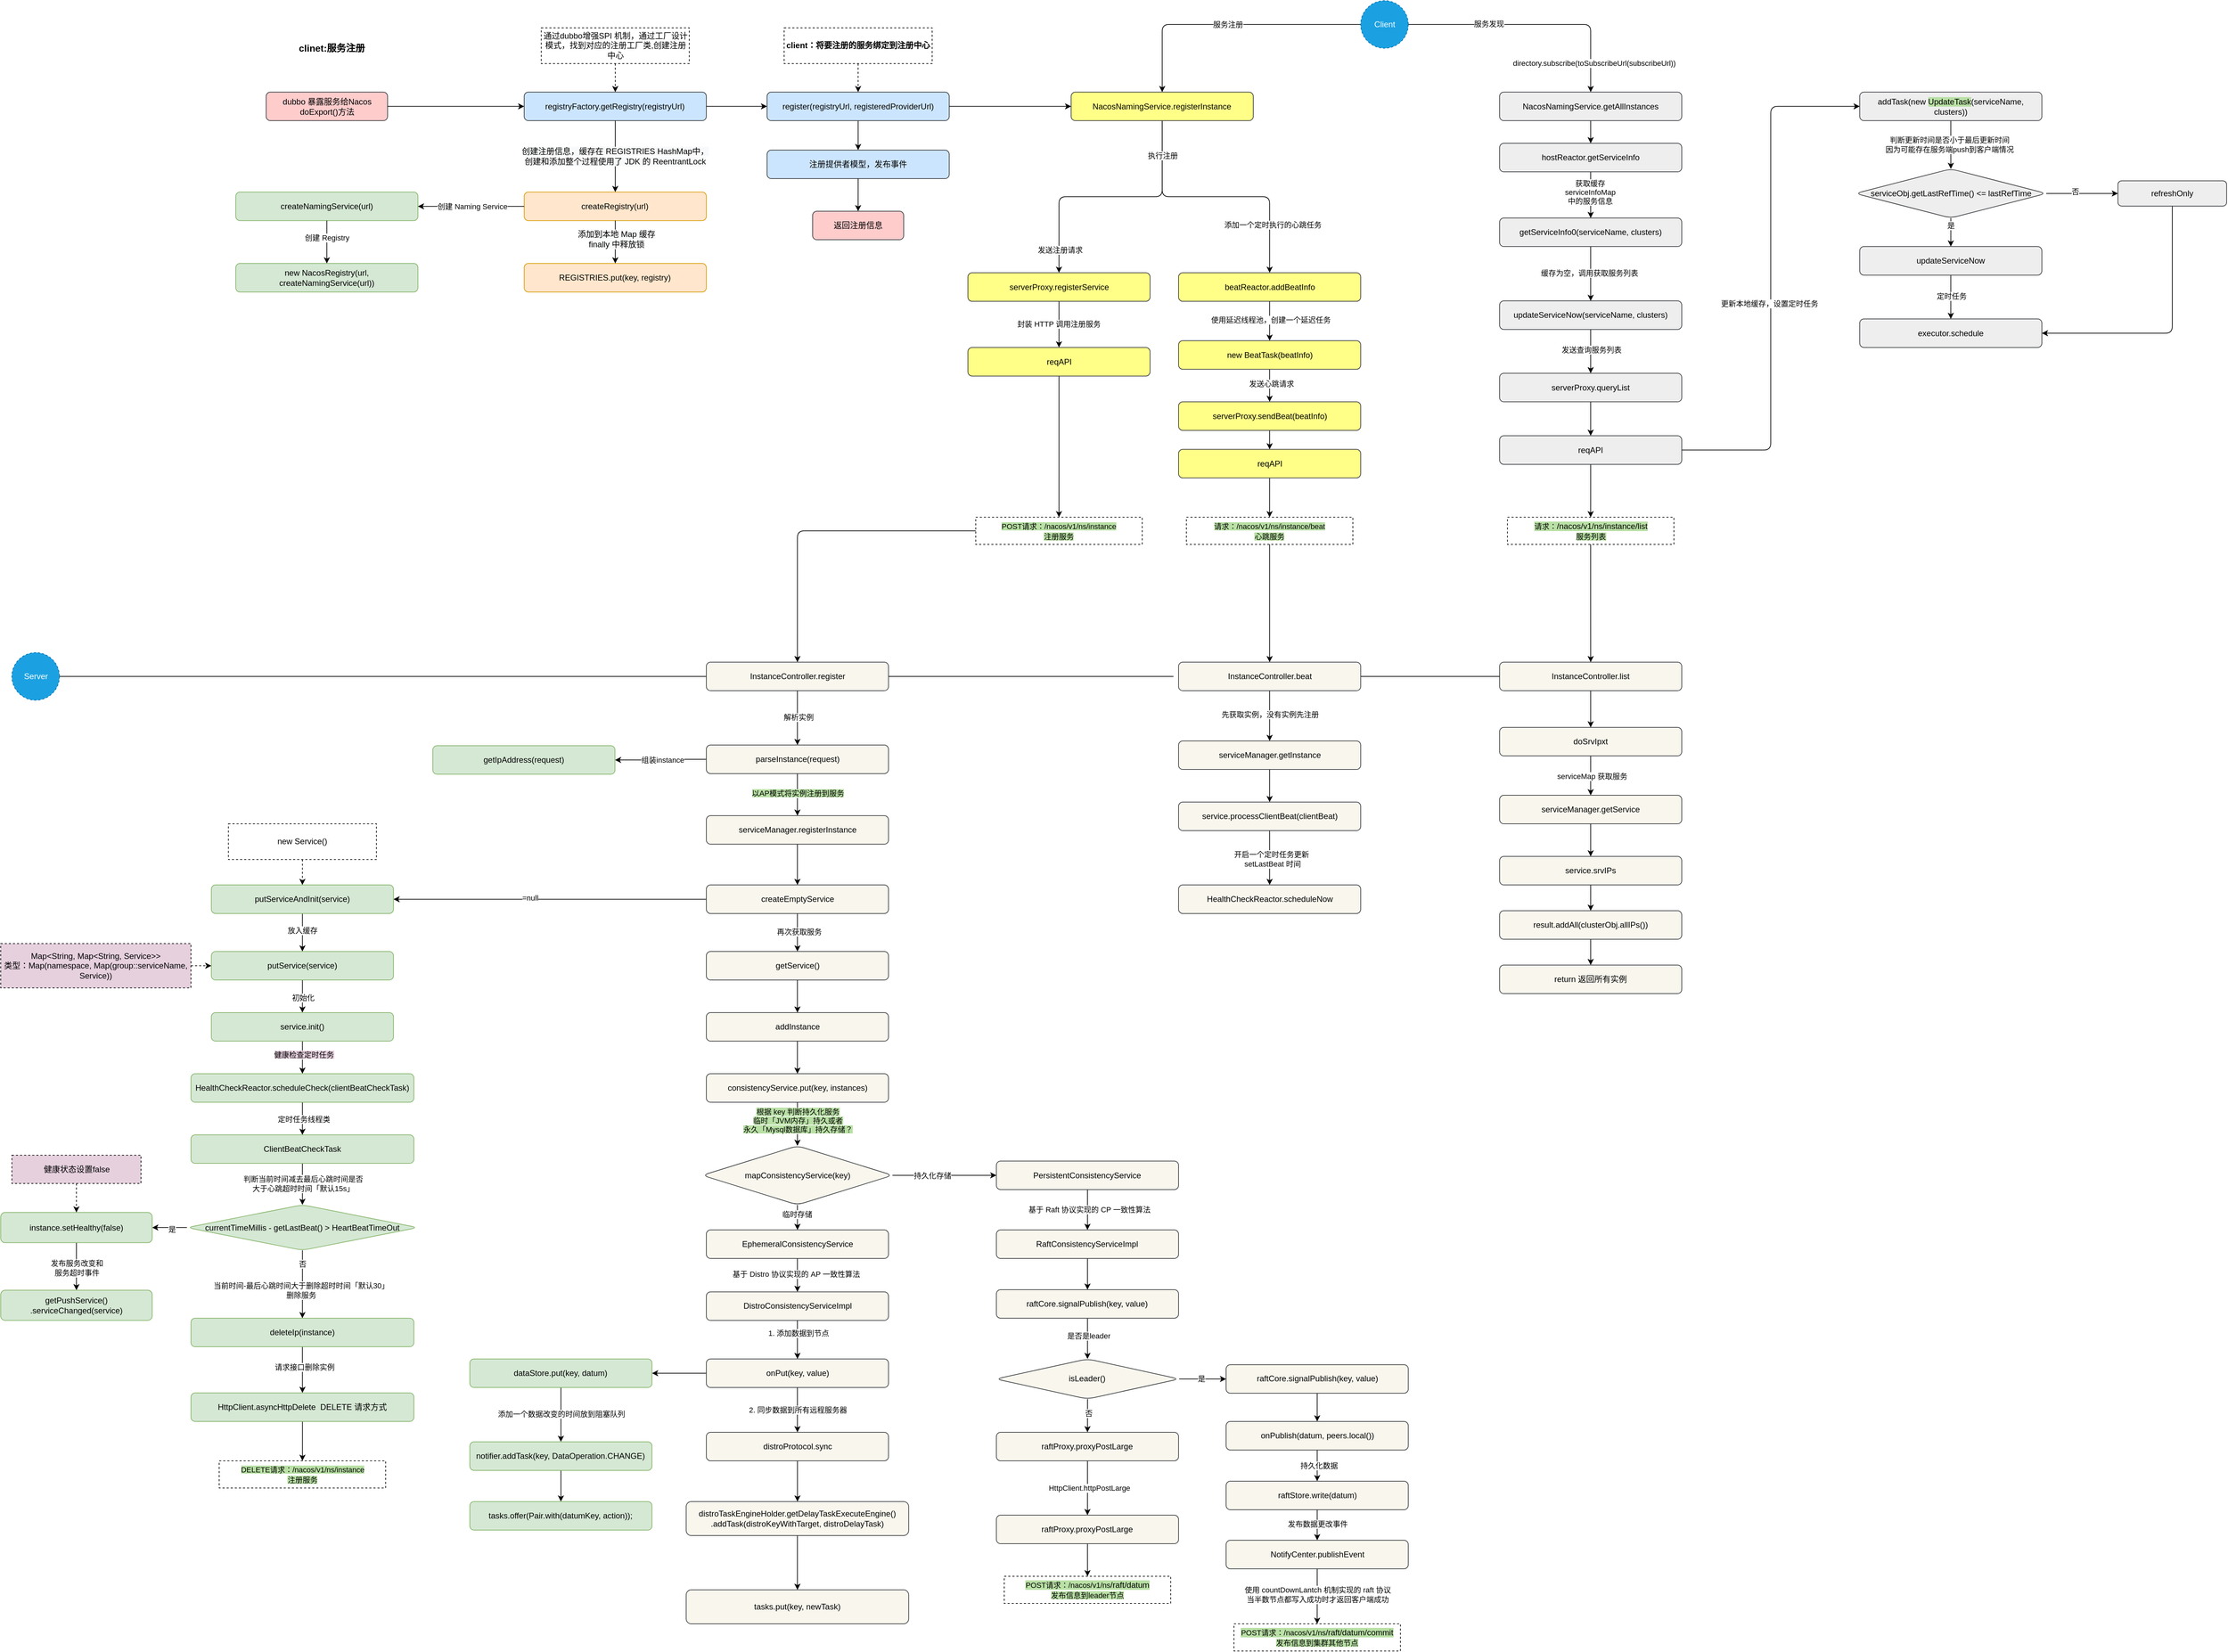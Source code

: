 <mxfile version="14.8.0" type="github">
  <diagram id="Wsj4afVeevuhm8IvAsYv" name="第 1 页">
    <mxGraphModel dx="3952" dy="406" grid="1" gridSize="10" guides="1" tooltips="1" connect="1" arrows="1" fold="1" page="1" pageScale="1" pageWidth="3300" pageHeight="2339" math="0" shadow="0">
      <root>
        <mxCell id="0" />
        <mxCell id="1" parent="0" />
        <mxCell id="NISNzgCOaCl-4DxK-km3-28" value="注册提供者模型，发布事件" style="rounded=1;whiteSpace=wrap;html=1;strokeColor=#36393d;fillColor=#cce5ff;" parent="1" vertex="1">
          <mxGeometry x="801.915" y="250.001" width="268.085" height="42.051" as="geometry" />
        </mxCell>
        <mxCell id="NISNzgCOaCl-4DxK-km3-29" value="" style="edgeStyle=orthogonalEdgeStyle;rounded=1;orthogonalLoop=1;jettySize=auto;html=1;" parent="1" source="NISNzgCOaCl-4DxK-km3-24" target="NISNzgCOaCl-4DxK-km3-28" edge="1">
          <mxGeometry relative="1" as="geometry" />
        </mxCell>
        <mxCell id="NISNzgCOaCl-4DxK-km3-33" value="" style="edgeStyle=orthogonalEdgeStyle;rounded=1;orthogonalLoop=1;jettySize=auto;html=1;" parent="1" source="NISNzgCOaCl-4DxK-km3-28" target="NISNzgCOaCl-4DxK-km3-32" edge="1">
          <mxGeometry relative="1" as="geometry" />
        </mxCell>
        <mxCell id="NISNzgCOaCl-4DxK-km3-32" value="返回注册信息" style="rounded=1;whiteSpace=wrap;html=1;strokeColor=#36393d;fillColor=#ffcccc;" parent="1" vertex="1">
          <mxGeometry x="868.936" y="340.001" width="134.043" height="42.051" as="geometry" />
        </mxCell>
        <mxCell id="NISNzgCOaCl-4DxK-km3-1" value="dubbo 暴露服务给Nacos&lt;br&gt;doExport()方法" style="rounded=1;whiteSpace=wrap;html=1;strokeColor=#36393d;fillColor=#ffcccc;" parent="1" vertex="1">
          <mxGeometry x="64.683" y="164.615" width="178.723" height="42.051" as="geometry" />
        </mxCell>
        <mxCell id="NISNzgCOaCl-4DxK-km3-2" value="registryFactory.getRegistry(registryUrl)" style="rounded=1;whiteSpace=wrap;html=1;strokeColor=#36393d;fillColor=#cce5ff;" parent="1" vertex="1">
          <mxGeometry x="444.468" y="164.615" width="268.085" height="42.051" as="geometry" />
        </mxCell>
        <mxCell id="NISNzgCOaCl-4DxK-km3-3" value="" style="edgeStyle=orthogonalEdgeStyle;rounded=1;orthogonalLoop=1;jettySize=auto;html=1;" parent="1" source="NISNzgCOaCl-4DxK-km3-1" target="NISNzgCOaCl-4DxK-km3-2" edge="1">
          <mxGeometry x="20" y="70" as="geometry" />
        </mxCell>
        <mxCell id="NISNzgCOaCl-4DxK-km3-6" value="" style="edgeStyle=orthogonalEdgeStyle;rounded=1;orthogonalLoop=1;jettySize=auto;html=1;dashed=1;" parent="1" source="NISNzgCOaCl-4DxK-km3-5" target="NISNzgCOaCl-4DxK-km3-2" edge="1">
          <mxGeometry x="20" y="70" as="geometry" />
        </mxCell>
        <mxCell id="NISNzgCOaCl-4DxK-km3-5" value="通过dubbo增强SPI 机制，通过工厂设计模式，找到对应的注册工厂类,创建注册中心" style="text;html=1;fillColor=none;align=center;verticalAlign=middle;whiteSpace=wrap;rounded=0;strokeColor=#000000;dashed=1;" parent="1" vertex="1">
          <mxGeometry x="469.601" y="70" width="217.819" height="52.564" as="geometry" />
        </mxCell>
        <mxCell id="NISNzgCOaCl-4DxK-km3-7" value="createRegistry(url)" style="rounded=1;whiteSpace=wrap;html=1;strokeColor=#d79b00;fillColor=#ffe6cc;" parent="1" vertex="1">
          <mxGeometry x="444.468" y="311.795" width="268.085" height="42.051" as="geometry" />
        </mxCell>
        <mxCell id="NISNzgCOaCl-4DxK-km3-8" value="" style="edgeStyle=orthogonalEdgeStyle;rounded=1;orthogonalLoop=1;jettySize=auto;html=1;" parent="1" source="NISNzgCOaCl-4DxK-km3-2" target="NISNzgCOaCl-4DxK-km3-7" edge="1">
          <mxGeometry x="20" y="70" as="geometry" />
        </mxCell>
        <mxCell id="NISNzgCOaCl-4DxK-km3-22" value="&lt;span style=&quot;font-size: 12px ; background-color: rgb(248 , 249 , 250)&quot;&gt;创建注册信息，缓存在&amp;nbsp;REGISTRIES HashMap中，&lt;br&gt;创建和添加整个过程使用了 JDK 的&amp;nbsp;ReentrantLock&lt;/span&gt;" style="edgeLabel;html=1;align=center;verticalAlign=middle;resizable=0;points=[];" parent="NISNzgCOaCl-4DxK-km3-8" vertex="1" connectable="0">
          <mxGeometry x="-0.013" y="-1" relative="1" as="geometry">
            <mxPoint as="offset" />
          </mxGeometry>
        </mxCell>
        <mxCell id="NISNzgCOaCl-4DxK-km3-11" value="createNamingService(url)" style="rounded=1;whiteSpace=wrap;html=1;strokeColor=#82b366;fillColor=#d5e8d4;" parent="1" vertex="1">
          <mxGeometry x="20" y="311.795" width="268.085" height="42.051" as="geometry" />
        </mxCell>
        <mxCell id="NISNzgCOaCl-4DxK-km3-12" value="" style="edgeStyle=orthogonalEdgeStyle;rounded=1;orthogonalLoop=1;jettySize=auto;html=1;" parent="1" source="NISNzgCOaCl-4DxK-km3-7" target="NISNzgCOaCl-4DxK-km3-11" edge="1">
          <mxGeometry x="20" y="70" as="geometry" />
        </mxCell>
        <mxCell id="NISNzgCOaCl-4DxK-km3-13" value="创建 Naming Service" style="edgeLabel;html=1;align=center;verticalAlign=middle;resizable=0;points=[];" parent="NISNzgCOaCl-4DxK-km3-12" vertex="1" connectable="0">
          <mxGeometry x="-0.114" y="3" relative="1" as="geometry">
            <mxPoint x="-7.65" y="-3" as="offset" />
          </mxGeometry>
        </mxCell>
        <mxCell id="NISNzgCOaCl-4DxK-km3-14" value="new NacosRegistry(url, createNamingService(url))" style="rounded=1;whiteSpace=wrap;html=1;strokeColor=#82b366;fillColor=#d5e8d4;" parent="1" vertex="1">
          <mxGeometry x="20" y="416.923" width="268.085" height="42.051" as="geometry" />
        </mxCell>
        <mxCell id="NISNzgCOaCl-4DxK-km3-15" value="" style="edgeStyle=orthogonalEdgeStyle;rounded=1;orthogonalLoop=1;jettySize=auto;html=1;" parent="1" source="NISNzgCOaCl-4DxK-km3-11" target="NISNzgCOaCl-4DxK-km3-14" edge="1">
          <mxGeometry x="20" y="70" as="geometry" />
        </mxCell>
        <mxCell id="NISNzgCOaCl-4DxK-km3-16" value="创建 Registry" style="edgeLabel;html=1;align=center;verticalAlign=middle;resizable=0;points=[];" parent="NISNzgCOaCl-4DxK-km3-15" vertex="1" connectable="0">
          <mxGeometry x="-0.2" relative="1" as="geometry">
            <mxPoint as="offset" />
          </mxGeometry>
        </mxCell>
        <mxCell id="NISNzgCOaCl-4DxK-km3-17" value="REGISTRIES.put(key, registry)" style="rounded=1;whiteSpace=wrap;html=1;strokeColor=#d79b00;fillColor=#ffe6cc;" parent="1" vertex="1">
          <mxGeometry x="444.468" y="416.919" width="268.085" height="42.051" as="geometry" />
        </mxCell>
        <mxCell id="NISNzgCOaCl-4DxK-km3-18" value="" style="edgeStyle=orthogonalEdgeStyle;rounded=1;orthogonalLoop=1;jettySize=auto;html=1;" parent="1" source="NISNzgCOaCl-4DxK-km3-7" target="NISNzgCOaCl-4DxK-km3-17" edge="1">
          <mxGeometry x="20" y="70" as="geometry" />
        </mxCell>
        <mxCell id="NISNzgCOaCl-4DxK-km3-23" value="&lt;span style=&quot;font-size: 12px ; background-color: rgb(248 , 249 , 250)&quot;&gt;添加到本地 Map 缓存&lt;/span&gt;&lt;br style=&quot;font-size: 12px&quot;&gt;&lt;span style=&quot;font-size: 12px ; background-color: rgb(248 , 249 , 250)&quot;&gt;finally 中释放锁&lt;/span&gt;" style="edgeLabel;html=1;align=center;verticalAlign=middle;resizable=0;points=[];" parent="NISNzgCOaCl-4DxK-km3-18" vertex="1" connectable="0">
          <mxGeometry x="-0.166" y="1" relative="1" as="geometry">
            <mxPoint as="offset" />
          </mxGeometry>
        </mxCell>
        <mxCell id="NISNzgCOaCl-4DxK-km3-24" value="register(registryUrl, registeredProviderUrl)" style="rounded=1;whiteSpace=wrap;html=1;strokeColor=#36393d;fillColor=#cce5ff;" parent="1" vertex="1">
          <mxGeometry x="801.915" y="164.615" width="268.085" height="42.051" as="geometry" />
        </mxCell>
        <mxCell id="NISNzgCOaCl-4DxK-km3-25" value="" style="edgeStyle=orthogonalEdgeStyle;rounded=1;orthogonalLoop=1;jettySize=auto;html=1;" parent="1" source="NISNzgCOaCl-4DxK-km3-2" target="NISNzgCOaCl-4DxK-km3-24" edge="1">
          <mxGeometry x="20" y="70" as="geometry" />
        </mxCell>
        <mxCell id="NISNzgCOaCl-4DxK-km3-27" value="" style="edgeStyle=orthogonalEdgeStyle;rounded=1;orthogonalLoop=1;jettySize=auto;html=1;dashed=1;" parent="1" source="NISNzgCOaCl-4DxK-km3-26" target="NISNzgCOaCl-4DxK-km3-24" edge="1">
          <mxGeometry x="20" y="70" as="geometry" />
        </mxCell>
        <mxCell id="NISNzgCOaCl-4DxK-km3-26" value="&lt;b&gt;client：将要注册的服务绑定到注册中心&lt;/b&gt;" style="text;html=1;fillColor=none;align=center;verticalAlign=middle;whiteSpace=wrap;rounded=0;strokeColor=#000000;dashed=1;" parent="1" vertex="1">
          <mxGeometry x="827.048" y="70" width="217.819" height="52.564" as="geometry" />
        </mxCell>
        <mxCell id="NISNzgCOaCl-4DxK-km3-35" value="&lt;span style=&quot;font-size: 14px&quot;&gt;&lt;b&gt;clinet:服务注册&lt;/b&gt;&lt;/span&gt;" style="text;html=1;align=center;verticalAlign=middle;resizable=0;points=[];autosize=1;" parent="1" vertex="1">
          <mxGeometry x="106.117" y="90" width="110" height="20" as="geometry" />
        </mxCell>
        <mxCell id="NISNzgCOaCl-4DxK-km3-72" value="" style="edgeStyle=orthogonalEdgeStyle;rounded=1;orthogonalLoop=1;jettySize=auto;html=1;" parent="1" source="NISNzgCOaCl-4DxK-km3-69" target="NISNzgCOaCl-4DxK-km3-71" edge="1">
          <mxGeometry relative="1" as="geometry" />
        </mxCell>
        <mxCell id="NISNzgCOaCl-4DxK-km3-76" value="添加一个定时执行的心跳任务" style="edgeLabel;html=1;align=center;verticalAlign=middle;resizable=0;points=[];" parent="NISNzgCOaCl-4DxK-km3-72" vertex="1" connectable="0">
          <mxGeometry x="0.628" y="4" relative="1" as="geometry">
            <mxPoint as="offset" />
          </mxGeometry>
        </mxCell>
        <mxCell id="NISNzgCOaCl-4DxK-km3-75" style="edgeStyle=orthogonalEdgeStyle;rounded=1;orthogonalLoop=1;jettySize=auto;html=1;" parent="1" source="NISNzgCOaCl-4DxK-km3-69" target="NISNzgCOaCl-4DxK-km3-74" edge="1">
          <mxGeometry relative="1" as="geometry" />
        </mxCell>
        <mxCell id="NISNzgCOaCl-4DxK-km3-77" value="执行注册" style="edgeLabel;html=1;align=center;verticalAlign=middle;resizable=0;points=[];" parent="NISNzgCOaCl-4DxK-km3-75" vertex="1" connectable="0">
          <mxGeometry x="-0.722" relative="1" as="geometry">
            <mxPoint y="-1" as="offset" />
          </mxGeometry>
        </mxCell>
        <mxCell id="NISNzgCOaCl-4DxK-km3-89" value="发送注册请求" style="edgeLabel;html=1;align=center;verticalAlign=middle;resizable=0;points=[];" parent="NISNzgCOaCl-4DxK-km3-75" vertex="1" connectable="0">
          <mxGeometry x="0.816" y="1" relative="1" as="geometry">
            <mxPoint as="offset" />
          </mxGeometry>
        </mxCell>
        <mxCell id="NISNzgCOaCl-4DxK-km3-69" value="NacosNamingService.registerInstance" style="rounded=1;whiteSpace=wrap;html=1;strokeColor=#36393d;fillColor=#ffff88;" parent="1" vertex="1">
          <mxGeometry x="1249.41" y="164.615" width="268.085" height="42.051" as="geometry" />
        </mxCell>
        <mxCell id="NISNzgCOaCl-4DxK-km3-70" value="" style="edgeStyle=orthogonalEdgeStyle;rounded=1;orthogonalLoop=1;jettySize=auto;html=1;" parent="1" source="NISNzgCOaCl-4DxK-km3-24" target="NISNzgCOaCl-4DxK-km3-69" edge="1">
          <mxGeometry x="20" y="70" as="geometry" />
        </mxCell>
        <mxCell id="NISNzgCOaCl-4DxK-km3-84" value="" style="edgeStyle=orthogonalEdgeStyle;rounded=1;orthogonalLoop=1;jettySize=auto;html=1;" parent="1" source="NISNzgCOaCl-4DxK-km3-71" target="NISNzgCOaCl-4DxK-km3-83" edge="1">
          <mxGeometry relative="1" as="geometry" />
        </mxCell>
        <mxCell id="NISNzgCOaCl-4DxK-km3-85" value="使用延迟线程池，创建一个延迟任务" style="edgeLabel;html=1;align=center;verticalAlign=middle;resizable=0;points=[];" parent="NISNzgCOaCl-4DxK-km3-84" vertex="1" connectable="0">
          <mxGeometry x="-0.095" y="1" relative="1" as="geometry">
            <mxPoint y="1" as="offset" />
          </mxGeometry>
        </mxCell>
        <mxCell id="NISNzgCOaCl-4DxK-km3-71" value="beatReactor.addBeatInfo" style="rounded=1;whiteSpace=wrap;html=1;strokeColor=#36393d;fillColor=#ffff88;" parent="1" vertex="1">
          <mxGeometry x="1407.5" y="430.637" width="268.085" height="42.051" as="geometry" />
        </mxCell>
        <mxCell id="NISNzgCOaCl-4DxK-km3-79" value="" style="edgeStyle=orthogonalEdgeStyle;rounded=1;orthogonalLoop=1;jettySize=auto;html=1;" parent="1" source="NISNzgCOaCl-4DxK-km3-74" target="NISNzgCOaCl-4DxK-km3-78" edge="1">
          <mxGeometry relative="1" as="geometry" />
        </mxCell>
        <mxCell id="NISNzgCOaCl-4DxK-km3-80" value="&lt;span style=&quot;background-color: rgb(185 , 224 , 165)&quot;&gt;&lt;br&gt;&lt;/span&gt;" style="edgeLabel;html=1;align=center;verticalAlign=middle;resizable=0;points=[];" parent="NISNzgCOaCl-4DxK-km3-79" vertex="1" connectable="0">
          <mxGeometry x="-0.144" y="5" relative="1" as="geometry">
            <mxPoint x="-5" y="149.38" as="offset" />
          </mxGeometry>
        </mxCell>
        <mxCell id="NISNzgCOaCl-4DxK-km3-81" value="封装 HTTP 调用注册服务" style="edgeLabel;html=1;align=center;verticalAlign=middle;resizable=0;points=[];" parent="NISNzgCOaCl-4DxK-km3-79" vertex="1" connectable="0">
          <mxGeometry x="-0.059" y="-1" relative="1" as="geometry">
            <mxPoint y="1" as="offset" />
          </mxGeometry>
        </mxCell>
        <mxCell id="NISNzgCOaCl-4DxK-km3-74" value="serverProxy.registerService" style="rounded=1;whiteSpace=wrap;html=1;strokeColor=#36393d;fillColor=#ffff88;" parent="1" vertex="1">
          <mxGeometry x="1097.5" y="430.637" width="268.085" height="42.051" as="geometry" />
        </mxCell>
        <mxCell id="NISNzgCOaCl-4DxK-km3-82" style="edgeStyle=orthogonalEdgeStyle;rounded=1;orthogonalLoop=1;jettySize=auto;html=1;entryX=0.5;entryY=0;entryDx=0;entryDy=0;" parent="1" source="NISNzgCOaCl-4DxK-km3-78" target="NISNzgCOaCl-4DxK-km3-95" edge="1">
          <mxGeometry relative="1" as="geometry">
            <mxPoint x="1231.543" y="630.64" as="targetPoint" />
          </mxGeometry>
        </mxCell>
        <mxCell id="NISNzgCOaCl-4DxK-km3-78" value="reqAPI" style="rounded=1;whiteSpace=wrap;html=1;strokeColor=#36393d;fillColor=#ffff88;" parent="1" vertex="1">
          <mxGeometry x="1097.5" y="540.638" width="268.085" height="42.051" as="geometry" />
        </mxCell>
        <mxCell id="NISNzgCOaCl-4DxK-km3-87" value="" style="edgeStyle=orthogonalEdgeStyle;rounded=1;orthogonalLoop=1;jettySize=auto;html=1;" parent="1" source="NISNzgCOaCl-4DxK-km3-83" target="NISNzgCOaCl-4DxK-km3-86" edge="1">
          <mxGeometry relative="1" as="geometry" />
        </mxCell>
        <mxCell id="NISNzgCOaCl-4DxK-km3-88" value="发送心跳请求" style="edgeLabel;html=1;align=center;verticalAlign=middle;resizable=0;points=[];" parent="NISNzgCOaCl-4DxK-km3-87" vertex="1" connectable="0">
          <mxGeometry x="-0.144" y="2" relative="1" as="geometry">
            <mxPoint y="1" as="offset" />
          </mxGeometry>
        </mxCell>
        <mxCell id="NISNzgCOaCl-4DxK-km3-83" value="new BeatTask(beatInfo)" style="rounded=1;whiteSpace=wrap;html=1;strokeColor=#36393d;fillColor=#ffff88;" parent="1" vertex="1">
          <mxGeometry x="1407.5" y="530.638" width="268.085" height="42.051" as="geometry" />
        </mxCell>
        <mxCell id="NISNzgCOaCl-4DxK-km3-91" value="" style="edgeStyle=orthogonalEdgeStyle;rounded=1;orthogonalLoop=1;jettySize=auto;html=1;" parent="1" source="NISNzgCOaCl-4DxK-km3-86" target="NISNzgCOaCl-4DxK-km3-90" edge="1">
          <mxGeometry relative="1" as="geometry" />
        </mxCell>
        <mxCell id="NISNzgCOaCl-4DxK-km3-86" value="serverProxy.sendBeat(beatInfo)" style="rounded=1;whiteSpace=wrap;html=1;strokeColor=#36393d;fillColor=#ffff88;" parent="1" vertex="1">
          <mxGeometry x="1407.5" y="620.639" width="268.085" height="42.051" as="geometry" />
        </mxCell>
        <mxCell id="NISNzgCOaCl-4DxK-km3-94" value="" style="edgeStyle=orthogonalEdgeStyle;rounded=1;orthogonalLoop=1;jettySize=auto;html=1;" parent="1" source="NISNzgCOaCl-4DxK-km3-90" target="NISNzgCOaCl-4DxK-km3-93" edge="1">
          <mxGeometry relative="1" as="geometry" />
        </mxCell>
        <mxCell id="NISNzgCOaCl-4DxK-km3-90" value="reqAPI" style="rounded=1;whiteSpace=wrap;html=1;strokeColor=#36393d;fillColor=#ffff88;" parent="1" vertex="1">
          <mxGeometry x="1407.5" y="690.641" width="268.085" height="42.051" as="geometry" />
        </mxCell>
        <mxCell id="NISNzgCOaCl-4DxK-km3-159" style="edgeStyle=orthogonalEdgeStyle;rounded=1;orthogonalLoop=1;jettySize=auto;html=1;endArrow=classic;endFill=1;entryX=0.5;entryY=0;entryDx=0;entryDy=0;" parent="1" source="NISNzgCOaCl-4DxK-km3-93" target="NISNzgCOaCl-4DxK-km3-155" edge="1">
          <mxGeometry relative="1" as="geometry">
            <mxPoint x="1542" y="1140" as="targetPoint" />
          </mxGeometry>
        </mxCell>
        <mxCell id="NISNzgCOaCl-4DxK-km3-93" value="&lt;span style=&quot;font-size: 11px ; background-color: rgb(185 , 224 , 165)&quot;&gt;请求：/nacos/v1/ns/instance&lt;/span&gt;&lt;span style=&quot;background-color: rgb(185 , 224 , 165) ; font-size: 11px&quot;&gt;/beat&lt;br&gt;心跳服务&lt;/span&gt;&lt;span style=&quot;font-size: 11px ; background-color: rgb(185 , 224 , 165)&quot;&gt;&lt;br&gt;&lt;/span&gt;" style="text;html=1;fillColor=none;align=center;verticalAlign=middle;whiteSpace=wrap;rounded=0;dashed=1;strokeColor=#000000;" parent="1" vertex="1">
          <mxGeometry x="1419.04" y="790.64" width="245" height="40" as="geometry" />
        </mxCell>
        <mxCell id="NISNzgCOaCl-4DxK-km3-158" style="edgeStyle=orthogonalEdgeStyle;rounded=1;orthogonalLoop=1;jettySize=auto;html=1;entryX=0.5;entryY=0;entryDx=0;entryDy=0;endArrow=classic;endFill=1;" parent="1" source="NISNzgCOaCl-4DxK-km3-95" target="NISNzgCOaCl-4DxK-km3-154" edge="1">
          <mxGeometry relative="1" as="geometry" />
        </mxCell>
        <mxCell id="NISNzgCOaCl-4DxK-km3-95" value="&lt;span style=&quot;font-size: 11px ; background-color: rgb(185 , 224 , 165)&quot;&gt;POST请求：/nacos/v1/ns/instance&lt;/span&gt;&lt;br style=&quot;font-size: 11px ; background-color: rgb(185 , 224 , 165)&quot;&gt;&lt;span style=&quot;font-size: 11px ; background-color: rgb(185 , 224 , 165)&quot;&gt;注册服务&lt;/span&gt;&lt;span style=&quot;font-size: 11px ; background-color: rgb(185 , 224 , 165)&quot;&gt;&lt;br&gt;&lt;/span&gt;" style="text;html=1;fillColor=none;align=center;verticalAlign=middle;whiteSpace=wrap;rounded=0;dashed=1;strokeColor=#000000;" parent="1" vertex="1">
          <mxGeometry x="1109.04" y="790.64" width="245" height="40" as="geometry" />
        </mxCell>
        <mxCell id="NISNzgCOaCl-4DxK-km3-97" value="服务注册" style="edgeStyle=orthogonalEdgeStyle;rounded=1;orthogonalLoop=1;jettySize=auto;html=1;" parent="1" source="NISNzgCOaCl-4DxK-km3-96" target="NISNzgCOaCl-4DxK-km3-69" edge="1">
          <mxGeometry relative="1" as="geometry" />
        </mxCell>
        <mxCell id="NISNzgCOaCl-4DxK-km3-99" style="edgeStyle=orthogonalEdgeStyle;rounded=1;orthogonalLoop=1;jettySize=auto;html=1;" parent="1" source="NISNzgCOaCl-4DxK-km3-96" target="NISNzgCOaCl-4DxK-km3-98" edge="1">
          <mxGeometry relative="1" as="geometry" />
        </mxCell>
        <mxCell id="NISNzgCOaCl-4DxK-km3-100" value="服务发现" style="edgeLabel;html=1;align=center;verticalAlign=middle;resizable=0;points=[];" parent="NISNzgCOaCl-4DxK-km3-99" vertex="1" connectable="0">
          <mxGeometry x="-0.357" y="1" relative="1" as="geometry">
            <mxPoint as="offset" />
          </mxGeometry>
        </mxCell>
        <mxCell id="NISNzgCOaCl-4DxK-km3-101" value="directory.subscribe(toSubscribeUrl(subscribeUrl))" style="edgeLabel;html=1;align=center;verticalAlign=middle;resizable=0;points=[];" parent="NISNzgCOaCl-4DxK-km3-99" vertex="1" connectable="0">
          <mxGeometry x="0.685" y="5" relative="1" as="geometry">
            <mxPoint y="15.71" as="offset" />
          </mxGeometry>
        </mxCell>
        <mxCell id="NISNzgCOaCl-4DxK-km3-96" value="Client" style="ellipse;whiteSpace=wrap;html=1;aspect=fixed;rounded=0;dashed=1;strokeColor=#006EAF;fillColor=#1ba1e2;fontColor=#ffffff;" parent="1" vertex="1">
          <mxGeometry x="1675.59" y="30" width="70" height="70" as="geometry" />
        </mxCell>
        <mxCell id="NISNzgCOaCl-4DxK-km3-103" value="" style="edgeStyle=orthogonalEdgeStyle;rounded=1;orthogonalLoop=1;jettySize=auto;html=1;" parent="1" source="NISNzgCOaCl-4DxK-km3-98" target="NISNzgCOaCl-4DxK-km3-102" edge="1">
          <mxGeometry relative="1" as="geometry" />
        </mxCell>
        <mxCell id="NISNzgCOaCl-4DxK-km3-98" value="NacosNamingService.getAllInstances" style="rounded=1;whiteSpace=wrap;html=1;fillColor=#eeeeee;strokeColor=#36393d;" parent="1" vertex="1">
          <mxGeometry x="1880.0" y="164.615" width="268.085" height="42.051" as="geometry" />
        </mxCell>
        <mxCell id="NISNzgCOaCl-4DxK-km3-105" value="" style="edgeStyle=orthogonalEdgeStyle;rounded=1;orthogonalLoop=1;jettySize=auto;html=1;" parent="1" source="NISNzgCOaCl-4DxK-km3-102" target="NISNzgCOaCl-4DxK-km3-104" edge="1">
          <mxGeometry relative="1" as="geometry" />
        </mxCell>
        <mxCell id="NISNzgCOaCl-4DxK-km3-106" value="获取缓存&lt;br&gt;serviceInfoMap&lt;br&gt;中的服务信息" style="edgeLabel;html=1;align=center;verticalAlign=middle;resizable=0;points=[];" parent="NISNzgCOaCl-4DxK-km3-105" vertex="1" connectable="0">
          <mxGeometry x="-0.144" y="-1" relative="1" as="geometry">
            <mxPoint y="1" as="offset" />
          </mxGeometry>
        </mxCell>
        <mxCell id="NISNzgCOaCl-4DxK-km3-102" value="hostReactor.getServiceInfo" style="rounded=1;whiteSpace=wrap;html=1;fillColor=#eeeeee;strokeColor=#36393d;" parent="1" vertex="1">
          <mxGeometry x="1880.0" y="239.997" width="268.085" height="42.051" as="geometry" />
        </mxCell>
        <mxCell id="NISNzgCOaCl-4DxK-km3-108" value="" style="edgeStyle=orthogonalEdgeStyle;rounded=1;orthogonalLoop=1;jettySize=auto;html=1;" parent="1" source="NISNzgCOaCl-4DxK-km3-104" target="NISNzgCOaCl-4DxK-km3-107" edge="1">
          <mxGeometry relative="1" as="geometry" />
        </mxCell>
        <mxCell id="NISNzgCOaCl-4DxK-km3-109" value="缓存为空，调用获取服务列表" style="edgeLabel;html=1;align=center;verticalAlign=middle;resizable=0;points=[];" parent="NISNzgCOaCl-4DxK-km3-108" vertex="1" connectable="0">
          <mxGeometry x="-0.058" y="-2" relative="1" as="geometry">
            <mxPoint y="1" as="offset" />
          </mxGeometry>
        </mxCell>
        <mxCell id="NISNzgCOaCl-4DxK-km3-104" value="getServiceInfo0(serviceName, clusters)" style="rounded=1;whiteSpace=wrap;html=1;fillColor=#eeeeee;strokeColor=#36393d;" parent="1" vertex="1">
          <mxGeometry x="1880.0" y="349.998" width="268.085" height="42.051" as="geometry" />
        </mxCell>
        <mxCell id="NISNzgCOaCl-4DxK-km3-112" value="" style="edgeStyle=orthogonalEdgeStyle;rounded=1;orthogonalLoop=1;jettySize=auto;html=1;" parent="1" source="NISNzgCOaCl-4DxK-km3-107" target="NISNzgCOaCl-4DxK-km3-111" edge="1">
          <mxGeometry relative="1" as="geometry" />
        </mxCell>
        <mxCell id="NISNzgCOaCl-4DxK-km3-113" value="发送查询服务列表" style="edgeLabel;html=1;align=center;verticalAlign=middle;resizable=0;points=[];" parent="NISNzgCOaCl-4DxK-km3-112" vertex="1" connectable="0">
          <mxGeometry x="-0.073" y="1" relative="1" as="geometry">
            <mxPoint as="offset" />
          </mxGeometry>
        </mxCell>
        <mxCell id="NISNzgCOaCl-4DxK-km3-107" value="updateServiceNow(serviceName, clusters)" style="rounded=1;whiteSpace=wrap;html=1;fillColor=#eeeeee;strokeColor=#36393d;" parent="1" vertex="1">
          <mxGeometry x="1880.0" y="472.049" width="268.085" height="42.051" as="geometry" />
        </mxCell>
        <mxCell id="NISNzgCOaCl-4DxK-km3-141" style="edgeStyle=orthogonalEdgeStyle;rounded=1;orthogonalLoop=1;jettySize=auto;html=1;" parent="1" source="NISNzgCOaCl-4DxK-km3-110" target="NISNzgCOaCl-4DxK-km3-139" edge="1">
          <mxGeometry relative="1" as="geometry" />
        </mxCell>
        <mxCell id="NISNzgCOaCl-4DxK-km3-110" value="&lt;span style=&quot;background-color: rgb(185 , 224 , 165)&quot;&gt;&lt;span style=&quot;font-size: 11px&quot;&gt;请求：&lt;/span&gt;/nacos/v1/ns/instance/list&lt;/span&gt;&lt;span style=&quot;font-size: 11px&quot;&gt;&lt;span style=&quot;background-color: rgb(185 , 224 , 165)&quot;&gt;&lt;br&gt;服务列表&lt;/span&gt;&lt;/span&gt;&lt;span style=&quot;font-size: 11px ; background-color: rgb(185 , 224 , 165)&quot;&gt;&lt;br&gt;&lt;/span&gt;" style="text;html=1;fillColor=none;align=center;verticalAlign=middle;whiteSpace=wrap;rounded=0;dashed=1;strokeColor=#000000;" parent="1" vertex="1">
          <mxGeometry x="1891.54" y="790.64" width="245" height="40" as="geometry" />
        </mxCell>
        <mxCell id="NISNzgCOaCl-4DxK-km3-118" value="" style="edgeStyle=orthogonalEdgeStyle;rounded=1;orthogonalLoop=1;jettySize=auto;html=1;" parent="1" source="NISNzgCOaCl-4DxK-km3-111" target="NISNzgCOaCl-4DxK-km3-117" edge="1">
          <mxGeometry relative="1" as="geometry" />
        </mxCell>
        <mxCell id="NISNzgCOaCl-4DxK-km3-111" value="serverProxy.queryList" style="rounded=1;whiteSpace=wrap;html=1;fillColor=#eeeeee;strokeColor=#36393d;" parent="1" vertex="1">
          <mxGeometry x="1880.0" y="578.591" width="268.085" height="42.051" as="geometry" />
        </mxCell>
        <mxCell id="NISNzgCOaCl-4DxK-km3-119" value="" style="edgeStyle=orthogonalEdgeStyle;rounded=1;orthogonalLoop=1;jettySize=auto;html=1;" parent="1" source="NISNzgCOaCl-4DxK-km3-117" target="NISNzgCOaCl-4DxK-km3-110" edge="1">
          <mxGeometry relative="1" as="geometry" />
        </mxCell>
        <mxCell id="NISNzgCOaCl-4DxK-km3-121" value="" style="edgeStyle=orthogonalEdgeStyle;rounded=1;orthogonalLoop=1;jettySize=auto;html=1;entryX=0;entryY=0.5;entryDx=0;entryDy=0;" parent="1" source="NISNzgCOaCl-4DxK-km3-117" target="NISNzgCOaCl-4DxK-km3-120" edge="1">
          <mxGeometry relative="1" as="geometry" />
        </mxCell>
        <mxCell id="NISNzgCOaCl-4DxK-km3-122" value="更新本地缓存，设置定时任务" style="edgeLabel;html=1;align=center;verticalAlign=middle;resizable=0;points=[];" parent="NISNzgCOaCl-4DxK-km3-121" vertex="1" connectable="0">
          <mxGeometry x="-0.098" y="1" relative="1" as="geometry">
            <mxPoint x="-1" as="offset" />
          </mxGeometry>
        </mxCell>
        <mxCell id="NISNzgCOaCl-4DxK-km3-117" value="reqAPI" style="rounded=1;whiteSpace=wrap;html=1;fillColor=#eeeeee;strokeColor=#36393d;" parent="1" vertex="1">
          <mxGeometry x="1880.0" y="670.642" width="268.085" height="42.051" as="geometry" />
        </mxCell>
        <mxCell id="NISNzgCOaCl-4DxK-km3-126" value="" style="edgeStyle=orthogonalEdgeStyle;rounded=1;orthogonalLoop=1;jettySize=auto;html=1;" parent="1" source="NISNzgCOaCl-4DxK-km3-120" target="NISNzgCOaCl-4DxK-km3-125" edge="1">
          <mxGeometry relative="1" as="geometry" />
        </mxCell>
        <mxCell id="NISNzgCOaCl-4DxK-km3-127" value="判断更新时间是否小于最后更新时间&lt;br&gt;因为可能存在服务端push到客户端情况" style="edgeLabel;html=1;align=center;verticalAlign=middle;resizable=0;points=[];" parent="NISNzgCOaCl-4DxK-km3-126" vertex="1" connectable="0">
          <mxGeometry x="-0.017" y="-2" relative="1" as="geometry">
            <mxPoint as="offset" />
          </mxGeometry>
        </mxCell>
        <mxCell id="NISNzgCOaCl-4DxK-km3-120" value="addTask(new &lt;span style=&quot;background-color: rgb(185 , 224 , 165)&quot;&gt;UpdateTask&lt;/span&gt;(serviceName, clusters))" style="rounded=1;whiteSpace=wrap;html=1;fillColor=#eeeeee;strokeColor=#36393d;" parent="1" vertex="1">
          <mxGeometry x="2409.995" y="164.612" width="268.085" height="42.051" as="geometry" />
        </mxCell>
        <mxCell id="NISNzgCOaCl-4DxK-km3-129" value="" style="edgeStyle=orthogonalEdgeStyle;rounded=1;orthogonalLoop=1;jettySize=auto;html=1;" parent="1" source="NISNzgCOaCl-4DxK-km3-125" target="NISNzgCOaCl-4DxK-km3-128" edge="1">
          <mxGeometry relative="1" as="geometry" />
        </mxCell>
        <mxCell id="NISNzgCOaCl-4DxK-km3-130" value="否" style="edgeLabel;html=1;align=center;verticalAlign=middle;resizable=0;points=[];" parent="NISNzgCOaCl-4DxK-km3-129" vertex="1" connectable="0">
          <mxGeometry x="-0.194" y="3" relative="1" as="geometry">
            <mxPoint as="offset" />
          </mxGeometry>
        </mxCell>
        <mxCell id="NISNzgCOaCl-4DxK-km3-132" value="" style="edgeStyle=orthogonalEdgeStyle;rounded=1;orthogonalLoop=1;jettySize=auto;html=1;" parent="1" source="NISNzgCOaCl-4DxK-km3-125" target="NISNzgCOaCl-4DxK-km3-131" edge="1">
          <mxGeometry relative="1" as="geometry" />
        </mxCell>
        <mxCell id="NISNzgCOaCl-4DxK-km3-133" value="是" style="edgeLabel;html=1;align=center;verticalAlign=middle;resizable=0;points=[];" parent="NISNzgCOaCl-4DxK-km3-132" vertex="1" connectable="0">
          <mxGeometry x="-0.094" y="3" relative="1" as="geometry">
            <mxPoint x="-3.02" y="-7.79" as="offset" />
          </mxGeometry>
        </mxCell>
        <mxCell id="NISNzgCOaCl-4DxK-km3-125" value="serviceObj.getLastRefTime() &amp;lt;= lastRefTime" style="rhombus;whiteSpace=wrap;html=1;rounded=1;strokeColor=#36393d;fillColor=#eeeeee;" parent="1" vertex="1">
          <mxGeometry x="2403.56" y="277.69" width="280.96" height="72.31" as="geometry" />
        </mxCell>
        <mxCell id="NISNzgCOaCl-4DxK-km3-136" style="edgeStyle=orthogonalEdgeStyle;rounded=1;orthogonalLoop=1;jettySize=auto;html=1;entryX=1;entryY=0.5;entryDx=0;entryDy=0;exitX=0.5;exitY=1;exitDx=0;exitDy=0;" parent="1" source="NISNzgCOaCl-4DxK-km3-128" target="NISNzgCOaCl-4DxK-km3-134" edge="1">
          <mxGeometry relative="1" as="geometry">
            <Array as="points">
              <mxPoint x="2870" y="520" />
            </Array>
          </mxGeometry>
        </mxCell>
        <mxCell id="NISNzgCOaCl-4DxK-km3-128" value="refreshOnly" style="rounded=1;whiteSpace=wrap;html=1;fillColor=#eeeeee;strokeColor=#36393d;" parent="1" vertex="1">
          <mxGeometry x="2790" y="295.26" width="160" height="37.18" as="geometry" />
        </mxCell>
        <mxCell id="NISNzgCOaCl-4DxK-km3-135" value="" style="edgeStyle=orthogonalEdgeStyle;rounded=1;orthogonalLoop=1;jettySize=auto;html=1;" parent="1" source="NISNzgCOaCl-4DxK-km3-131" target="NISNzgCOaCl-4DxK-km3-134" edge="1">
          <mxGeometry relative="1" as="geometry" />
        </mxCell>
        <mxCell id="NISNzgCOaCl-4DxK-km3-137" value="定时任务" style="edgeLabel;html=1;align=center;verticalAlign=middle;resizable=0;points=[];" parent="NISNzgCOaCl-4DxK-km3-135" vertex="1" connectable="0">
          <mxGeometry x="-0.038" y="1" relative="1" as="geometry">
            <mxPoint as="offset" />
          </mxGeometry>
        </mxCell>
        <mxCell id="NISNzgCOaCl-4DxK-km3-131" value="updateServiceNow" style="rounded=1;whiteSpace=wrap;html=1;fillColor=#eeeeee;strokeColor=#36393d;" parent="1" vertex="1">
          <mxGeometry x="2409.995" y="392.052" width="268.085" height="42.051" as="geometry" />
        </mxCell>
        <mxCell id="NISNzgCOaCl-4DxK-km3-134" value="executor.schedule" style="rounded=1;whiteSpace=wrap;html=1;fillColor=#eeeeee;strokeColor=#36393d;" parent="1" vertex="1">
          <mxGeometry x="2409.995" y="498.582" width="268.085" height="42.051" as="geometry" />
        </mxCell>
        <mxCell id="NISNzgCOaCl-4DxK-km3-140" style="edgeStyle=orthogonalEdgeStyle;rounded=1;orthogonalLoop=1;jettySize=auto;html=1;endArrow=none;endFill=0;entryX=0;entryY=0.5;entryDx=0;entryDy=0;" parent="1" source="NISNzgCOaCl-4DxK-km3-138" target="NISNzgCOaCl-4DxK-km3-154" edge="1">
          <mxGeometry relative="1" as="geometry">
            <mxPoint x="930" y="1025" as="targetPoint" />
          </mxGeometry>
        </mxCell>
        <mxCell id="NISNzgCOaCl-4DxK-km3-138" value="Server" style="ellipse;whiteSpace=wrap;html=1;aspect=fixed;rounded=0;dashed=1;strokeColor=#006EAF;fillColor=#1ba1e2;fontColor=#ffffff;" parent="1" vertex="1">
          <mxGeometry x="-309.5" y="990" width="70" height="70" as="geometry" />
        </mxCell>
        <mxCell id="NISNzgCOaCl-4DxK-km3-143" value="" style="edgeStyle=orthogonalEdgeStyle;rounded=1;orthogonalLoop=1;jettySize=auto;html=1;" parent="1" source="NISNzgCOaCl-4DxK-km3-139" target="NISNzgCOaCl-4DxK-km3-142" edge="1">
          <mxGeometry relative="1" as="geometry" />
        </mxCell>
        <mxCell id="NISNzgCOaCl-4DxK-km3-139" value="InstanceController.list" style="rounded=1;whiteSpace=wrap;html=1;fillColor=#f9f7ed;strokeColor=#36393d;" parent="1" vertex="1">
          <mxGeometry x="1880.0" y="1003.979" width="268.085" height="42.051" as="geometry" />
        </mxCell>
        <mxCell id="NISNzgCOaCl-4DxK-km3-145" value="" style="edgeStyle=orthogonalEdgeStyle;rounded=1;orthogonalLoop=1;jettySize=auto;html=1;" parent="1" source="NISNzgCOaCl-4DxK-km3-142" target="NISNzgCOaCl-4DxK-km3-144" edge="1">
          <mxGeometry relative="1" as="geometry" />
        </mxCell>
        <mxCell id="NISNzgCOaCl-4DxK-km3-146" value="serviceMap 获取服务" style="edgeLabel;html=1;align=center;verticalAlign=middle;resizable=0;points=[];" parent="NISNzgCOaCl-4DxK-km3-145" vertex="1" connectable="0">
          <mxGeometry x="-0.023" y="2" relative="1" as="geometry">
            <mxPoint y="1" as="offset" />
          </mxGeometry>
        </mxCell>
        <mxCell id="NISNzgCOaCl-4DxK-km3-142" value="doSrvIpxt" style="rounded=1;whiteSpace=wrap;html=1;fillColor=#f9f7ed;strokeColor=#36393d;" parent="1" vertex="1">
          <mxGeometry x="1880.0" y="1100.001" width="268.085" height="42.051" as="geometry" />
        </mxCell>
        <mxCell id="NISNzgCOaCl-4DxK-km3-148" value="" style="edgeStyle=orthogonalEdgeStyle;rounded=1;orthogonalLoop=1;jettySize=auto;html=1;" parent="1" source="NISNzgCOaCl-4DxK-km3-144" target="NISNzgCOaCl-4DxK-km3-147" edge="1">
          <mxGeometry relative="1" as="geometry" />
        </mxCell>
        <mxCell id="NISNzgCOaCl-4DxK-km3-144" value="serviceManager.getService" style="rounded=1;whiteSpace=wrap;html=1;fillColor=#f9f7ed;strokeColor=#36393d;" parent="1" vertex="1">
          <mxGeometry x="1880.0" y="1200.002" width="268.085" height="42.051" as="geometry" />
        </mxCell>
        <mxCell id="NISNzgCOaCl-4DxK-km3-151" value="" style="edgeStyle=orthogonalEdgeStyle;rounded=1;orthogonalLoop=1;jettySize=auto;html=1;" parent="1" source="NISNzgCOaCl-4DxK-km3-147" target="NISNzgCOaCl-4DxK-km3-150" edge="1">
          <mxGeometry relative="1" as="geometry" />
        </mxCell>
        <mxCell id="NISNzgCOaCl-4DxK-km3-147" value="service.srvIPs" style="rounded=1;whiteSpace=wrap;html=1;fillColor=#f9f7ed;strokeColor=#36393d;" parent="1" vertex="1">
          <mxGeometry x="1880.0" y="1290.003" width="268.085" height="42.051" as="geometry" />
        </mxCell>
        <mxCell id="NISNzgCOaCl-4DxK-km3-153" value="" style="edgeStyle=orthogonalEdgeStyle;rounded=1;orthogonalLoop=1;jettySize=auto;html=1;" parent="1" source="NISNzgCOaCl-4DxK-km3-150" target="NISNzgCOaCl-4DxK-km3-152" edge="1">
          <mxGeometry relative="1" as="geometry" />
        </mxCell>
        <mxCell id="NISNzgCOaCl-4DxK-km3-150" value="result.addAll(clusterObj.allIPs())" style="rounded=1;whiteSpace=wrap;html=1;fillColor=#f9f7ed;strokeColor=#36393d;" parent="1" vertex="1">
          <mxGeometry x="1880.0" y="1370.004" width="268.085" height="42.051" as="geometry" />
        </mxCell>
        <mxCell id="NISNzgCOaCl-4DxK-km3-152" value="return 返回所有实例" style="rounded=1;whiteSpace=wrap;html=1;fillColor=#f9f7ed;strokeColor=#36393d;" parent="1" vertex="1">
          <mxGeometry x="1880.0" y="1449.996" width="268.085" height="42.051" as="geometry" />
        </mxCell>
        <mxCell id="NISNzgCOaCl-4DxK-km3-157" style="edgeStyle=orthogonalEdgeStyle;rounded=1;orthogonalLoop=1;jettySize=auto;html=1;exitX=1;exitY=0.5;exitDx=0;exitDy=0;endArrow=none;endFill=0;" parent="1" source="NISNzgCOaCl-4DxK-km3-154" edge="1">
          <mxGeometry relative="1" as="geometry">
            <mxPoint x="1400" y="1025" as="targetPoint" />
          </mxGeometry>
        </mxCell>
        <mxCell id="NISNzgCOaCl-4DxK-km3-163" value="" style="edgeStyle=orthogonalEdgeStyle;rounded=1;orthogonalLoop=1;jettySize=auto;html=1;endArrow=classic;endFill=1;" parent="1" source="NISNzgCOaCl-4DxK-km3-154" target="NISNzgCOaCl-4DxK-km3-162" edge="1">
          <mxGeometry relative="1" as="geometry" />
        </mxCell>
        <mxCell id="NISNzgCOaCl-4DxK-km3-164" value="解析实例" style="edgeLabel;html=1;align=center;verticalAlign=middle;resizable=0;points=[];" parent="NISNzgCOaCl-4DxK-km3-163" vertex="1" connectable="0">
          <mxGeometry x="-0.015" y="1" relative="1" as="geometry">
            <mxPoint y="-1" as="offset" />
          </mxGeometry>
        </mxCell>
        <mxCell id="NISNzgCOaCl-4DxK-km3-154" value="InstanceController.register" style="rounded=1;whiteSpace=wrap;html=1;fillColor=#f9f7ed;strokeColor=#36393d;" parent="1" vertex="1">
          <mxGeometry x="712.55" y="1003.979" width="268.085" height="42.051" as="geometry" />
        </mxCell>
        <mxCell id="NISNzgCOaCl-4DxK-km3-156" style="edgeStyle=orthogonalEdgeStyle;rounded=1;orthogonalLoop=1;jettySize=auto;html=1;entryX=0;entryY=0.5;entryDx=0;entryDy=0;endArrow=none;endFill=0;" parent="1" source="NISNzgCOaCl-4DxK-km3-155" target="NISNzgCOaCl-4DxK-km3-139" edge="1">
          <mxGeometry relative="1" as="geometry" />
        </mxCell>
        <mxCell id="NISNzgCOaCl-4DxK-km3-285" value="" style="edgeStyle=orthogonalEdgeStyle;rounded=1;orthogonalLoop=1;jettySize=auto;html=1;endArrow=classic;endFill=1;" parent="1" source="NISNzgCOaCl-4DxK-km3-155" target="NISNzgCOaCl-4DxK-km3-284" edge="1">
          <mxGeometry relative="1" as="geometry" />
        </mxCell>
        <mxCell id="NISNzgCOaCl-4DxK-km3-286" value="先获取实例，没有实例先注册" style="edgeLabel;html=1;align=center;verticalAlign=middle;resizable=0;points=[];" parent="NISNzgCOaCl-4DxK-km3-285" vertex="1" connectable="0">
          <mxGeometry x="-0.07" relative="1" as="geometry">
            <mxPoint as="offset" />
          </mxGeometry>
        </mxCell>
        <mxCell id="NISNzgCOaCl-4DxK-km3-155" value="InstanceController.beat" style="rounded=1;whiteSpace=wrap;html=1;fillColor=#f9f7ed;strokeColor=#36393d;" parent="1" vertex="1">
          <mxGeometry x="1407.5" y="1003.979" width="268.085" height="42.051" as="geometry" />
        </mxCell>
        <mxCell id="NISNzgCOaCl-4DxK-km3-166" value="" style="edgeStyle=orthogonalEdgeStyle;rounded=1;orthogonalLoop=1;jettySize=auto;html=1;endArrow=classic;endFill=1;" parent="1" source="NISNzgCOaCl-4DxK-km3-162" target="NISNzgCOaCl-4DxK-km3-165" edge="1">
          <mxGeometry relative="1" as="geometry" />
        </mxCell>
        <mxCell id="NISNzgCOaCl-4DxK-km3-167" value="组装instance" style="edgeLabel;html=1;align=center;verticalAlign=middle;resizable=0;points=[];" parent="NISNzgCOaCl-4DxK-km3-166" vertex="1" connectable="0">
          <mxGeometry x="-0.041" y="1" relative="1" as="geometry">
            <mxPoint as="offset" />
          </mxGeometry>
        </mxCell>
        <mxCell id="NISNzgCOaCl-4DxK-km3-169" value="" style="edgeStyle=orthogonalEdgeStyle;rounded=1;orthogonalLoop=1;jettySize=auto;html=1;endArrow=classic;endFill=1;" parent="1" source="NISNzgCOaCl-4DxK-km3-162" target="NISNzgCOaCl-4DxK-km3-168" edge="1">
          <mxGeometry relative="1" as="geometry" />
        </mxCell>
        <mxCell id="NISNzgCOaCl-4DxK-km3-170" value="&lt;span style=&quot;background-color: rgb(185 , 224 , 165)&quot;&gt;以AP模式将实例注册到服务&lt;/span&gt;" style="edgeLabel;html=1;align=center;verticalAlign=middle;resizable=0;points=[];" parent="NISNzgCOaCl-4DxK-km3-169" vertex="1" connectable="0">
          <mxGeometry x="-0.071" relative="1" as="geometry">
            <mxPoint as="offset" />
          </mxGeometry>
        </mxCell>
        <mxCell id="NISNzgCOaCl-4DxK-km3-162" value="parseInstance(request)" style="rounded=1;whiteSpace=wrap;html=1;fillColor=#f9f7ed;strokeColor=#36393d;" parent="1" vertex="1">
          <mxGeometry x="712.55" y="1126.031" width="268.085" height="42.051" as="geometry" />
        </mxCell>
        <mxCell id="NISNzgCOaCl-4DxK-km3-165" value="getIpAddress(request)" style="rounded=1;whiteSpace=wrap;html=1;fillColor=#d5e8d4;strokeColor=#82b366;" parent="1" vertex="1">
          <mxGeometry x="310.0" y="1127.002" width="268.085" height="42.051" as="geometry" />
        </mxCell>
        <mxCell id="NISNzgCOaCl-4DxK-km3-172" value="" style="edgeStyle=orthogonalEdgeStyle;rounded=1;orthogonalLoop=1;jettySize=auto;html=1;endArrow=classic;endFill=1;" parent="1" source="NISNzgCOaCl-4DxK-km3-168" target="NISNzgCOaCl-4DxK-km3-171" edge="1">
          <mxGeometry relative="1" as="geometry" />
        </mxCell>
        <mxCell id="NISNzgCOaCl-4DxK-km3-168" value="serviceManager.registerInstance" style="rounded=1;whiteSpace=wrap;html=1;fillColor=#f9f7ed;strokeColor=#36393d;" parent="1" vertex="1">
          <mxGeometry x="712.55" y="1230.002" width="268.085" height="42.051" as="geometry" />
        </mxCell>
        <mxCell id="NISNzgCOaCl-4DxK-km3-174" value="" style="edgeStyle=orthogonalEdgeStyle;rounded=1;orthogonalLoop=1;jettySize=auto;html=1;endArrow=classic;endFill=1;" parent="1" source="NISNzgCOaCl-4DxK-km3-171" target="NISNzgCOaCl-4DxK-km3-173" edge="1">
          <mxGeometry relative="1" as="geometry" />
        </mxCell>
        <mxCell id="NISNzgCOaCl-4DxK-km3-175" value="=null" style="edgeLabel;html=1;align=center;verticalAlign=middle;resizable=0;points=[];" parent="NISNzgCOaCl-4DxK-km3-174" vertex="1" connectable="0">
          <mxGeometry x="0.124" y="-2" relative="1" as="geometry">
            <mxPoint x="-1" as="offset" />
          </mxGeometry>
        </mxCell>
        <mxCell id="NISNzgCOaCl-4DxK-km3-182" value="" style="edgeStyle=orthogonalEdgeStyle;rounded=1;orthogonalLoop=1;jettySize=auto;html=1;endArrow=classic;endFill=1;" parent="1" source="NISNzgCOaCl-4DxK-km3-171" target="NISNzgCOaCl-4DxK-km3-181" edge="1">
          <mxGeometry relative="1" as="geometry" />
        </mxCell>
        <mxCell id="NISNzgCOaCl-4DxK-km3-183" value="再次获取服务" style="edgeLabel;html=1;align=center;verticalAlign=middle;resizable=0;points=[];" parent="NISNzgCOaCl-4DxK-km3-182" vertex="1" connectable="0">
          <mxGeometry x="-0.038" y="2" relative="1" as="geometry">
            <mxPoint as="offset" />
          </mxGeometry>
        </mxCell>
        <mxCell id="NISNzgCOaCl-4DxK-km3-171" value="createEmptyService" style="rounded=1;whiteSpace=wrap;html=1;fillColor=#f9f7ed;strokeColor=#36393d;" parent="1" vertex="1">
          <mxGeometry x="712.55" y="1332.053" width="268.085" height="42.051" as="geometry" />
        </mxCell>
        <mxCell id="NISNzgCOaCl-4DxK-km3-179" value="" style="edgeStyle=orthogonalEdgeStyle;rounded=1;orthogonalLoop=1;jettySize=auto;html=1;endArrow=classic;endFill=1;" parent="1" source="NISNzgCOaCl-4DxK-km3-173" target="NISNzgCOaCl-4DxK-km3-178" edge="1">
          <mxGeometry relative="1" as="geometry" />
        </mxCell>
        <mxCell id="NISNzgCOaCl-4DxK-km3-180" value="放入缓存" style="edgeLabel;html=1;align=center;verticalAlign=middle;resizable=0;points=[];" parent="NISNzgCOaCl-4DxK-km3-179" vertex="1" connectable="0">
          <mxGeometry x="-0.109" relative="1" as="geometry">
            <mxPoint as="offset" />
          </mxGeometry>
        </mxCell>
        <mxCell id="NISNzgCOaCl-4DxK-km3-173" value="putServiceAndInit(service)" style="rounded=1;whiteSpace=wrap;html=1;fillColor=#d5e8d4;strokeColor=#82b366;" parent="1" vertex="1">
          <mxGeometry x="-15.955" y="1332.053" width="268.085" height="42.051" as="geometry" />
        </mxCell>
        <mxCell id="NISNzgCOaCl-4DxK-km3-177" value="" style="edgeStyle=orthogonalEdgeStyle;rounded=1;orthogonalLoop=1;jettySize=auto;html=1;endArrow=classic;endFill=1;dashed=1;" parent="1" source="NISNzgCOaCl-4DxK-km3-176" target="NISNzgCOaCl-4DxK-km3-173" edge="1">
          <mxGeometry relative="1" as="geometry" />
        </mxCell>
        <mxCell id="NISNzgCOaCl-4DxK-km3-176" value="new Service()" style="text;html=1;fillColor=none;align=center;verticalAlign=middle;whiteSpace=wrap;rounded=0;strokeColor=#000000;dashed=1;" parent="1" vertex="1">
          <mxGeometry x="9.171" y="1242.05" width="217.819" height="52.564" as="geometry" />
        </mxCell>
        <mxCell id="NISNzgCOaCl-4DxK-km3-185" value="" style="edgeStyle=orthogonalEdgeStyle;rounded=1;orthogonalLoop=1;jettySize=auto;html=1;endArrow=classic;endFill=1;" parent="1" source="NISNzgCOaCl-4DxK-km3-178" target="NISNzgCOaCl-4DxK-km3-184" edge="1">
          <mxGeometry relative="1" as="geometry" />
        </mxCell>
        <mxCell id="NISNzgCOaCl-4DxK-km3-186" value="初始化" style="edgeLabel;html=1;align=center;verticalAlign=middle;resizable=0;points=[];" parent="NISNzgCOaCl-4DxK-km3-185" vertex="1" connectable="0">
          <mxGeometry x="0.049" y="1" relative="1" as="geometry">
            <mxPoint y="1" as="offset" />
          </mxGeometry>
        </mxCell>
        <mxCell id="NISNzgCOaCl-4DxK-km3-178" value="putService(service)" style="rounded=1;whiteSpace=wrap;html=1;fillColor=#d5e8d4;strokeColor=#82b366;" parent="1" vertex="1">
          <mxGeometry x="-15.965" y="1430.004" width="268.085" height="42.051" as="geometry" />
        </mxCell>
        <mxCell id="NISNzgCOaCl-4DxK-km3-216" value="" style="edgeStyle=orthogonalEdgeStyle;rounded=1;orthogonalLoop=1;jettySize=auto;html=1;endArrow=classic;endFill=1;" parent="1" source="NISNzgCOaCl-4DxK-km3-181" target="NISNzgCOaCl-4DxK-km3-215" edge="1">
          <mxGeometry relative="1" as="geometry" />
        </mxCell>
        <mxCell id="NISNzgCOaCl-4DxK-km3-181" value="getService()" style="rounded=1;whiteSpace=wrap;html=1;fillColor=#f9f7ed;strokeColor=#36393d;" parent="1" vertex="1">
          <mxGeometry x="712.55" y="1430.004" width="268.085" height="42.051" as="geometry" />
        </mxCell>
        <mxCell id="NISNzgCOaCl-4DxK-km3-190" value="" style="edgeStyle=orthogonalEdgeStyle;rounded=1;orthogonalLoop=1;jettySize=auto;html=1;endArrow=classic;endFill=1;" parent="1" source="NISNzgCOaCl-4DxK-km3-184" target="NISNzgCOaCl-4DxK-km3-189" edge="1">
          <mxGeometry relative="1" as="geometry" />
        </mxCell>
        <mxCell id="NISNzgCOaCl-4DxK-km3-191" value="&lt;span style=&quot;background-color: rgb(230 , 208 , 222)&quot;&gt;健康检查定时任务&lt;/span&gt;" style="edgeLabel;html=1;align=center;verticalAlign=middle;resizable=0;points=[];" parent="NISNzgCOaCl-4DxK-km3-190" vertex="1" connectable="0">
          <mxGeometry x="-0.204" y="2" relative="1" as="geometry">
            <mxPoint y="1" as="offset" />
          </mxGeometry>
        </mxCell>
        <mxCell id="NISNzgCOaCl-4DxK-km3-184" value="service.init()" style="rounded=1;whiteSpace=wrap;html=1;fillColor=#d5e8d4;strokeColor=#82b366;" parent="1" vertex="1">
          <mxGeometry x="-15.965" y="1519.996" width="268.085" height="42.051" as="geometry" />
        </mxCell>
        <mxCell id="NISNzgCOaCl-4DxK-km3-188" value="" style="edgeStyle=orthogonalEdgeStyle;rounded=1;orthogonalLoop=1;jettySize=auto;html=1;endArrow=classic;endFill=1;dashed=1;" parent="1" source="NISNzgCOaCl-4DxK-km3-187" target="NISNzgCOaCl-4DxK-km3-178" edge="1">
          <mxGeometry relative="1" as="geometry" />
        </mxCell>
        <mxCell id="NISNzgCOaCl-4DxK-km3-187" value="Map&amp;lt;String, Map&amp;lt;String, Service&amp;gt;&amp;gt;&lt;br&gt;类型：Map(namespace, Map(group::serviceName, Service))" style="text;html=1;align=center;verticalAlign=middle;whiteSpace=wrap;rounded=0;strokeColor=#000000;dashed=1;fillColor=#E6D0DE;" parent="1" vertex="1">
          <mxGeometry x="-325.96" y="1418.41" width="280" height="65.25" as="geometry" />
        </mxCell>
        <mxCell id="NISNzgCOaCl-4DxK-km3-193" value="" style="edgeStyle=orthogonalEdgeStyle;rounded=1;orthogonalLoop=1;jettySize=auto;html=1;endArrow=classic;endFill=1;" parent="1" source="NISNzgCOaCl-4DxK-km3-189" target="NISNzgCOaCl-4DxK-km3-192" edge="1">
          <mxGeometry relative="1" as="geometry" />
        </mxCell>
        <mxCell id="NISNzgCOaCl-4DxK-km3-194" value="定时任务线程类" style="edgeLabel;html=1;align=center;verticalAlign=middle;resizable=0;points=[];" parent="NISNzgCOaCl-4DxK-km3-193" vertex="1" connectable="0">
          <mxGeometry x="-0.023" y="2" relative="1" as="geometry">
            <mxPoint y="1" as="offset" />
          </mxGeometry>
        </mxCell>
        <mxCell id="NISNzgCOaCl-4DxK-km3-189" value="HealthCheckReactor.scheduleCheck(clientBeatCheckTask)" style="rounded=1;whiteSpace=wrap;html=1;fillColor=#d5e8d4;strokeColor=#82b366;" parent="1" vertex="1">
          <mxGeometry x="-45.96" y="1610" width="328.08" height="42.05" as="geometry" />
        </mxCell>
        <mxCell id="NISNzgCOaCl-4DxK-km3-196" value="" style="edgeStyle=orthogonalEdgeStyle;rounded=1;orthogonalLoop=1;jettySize=auto;html=1;endArrow=classic;endFill=1;" parent="1" source="NISNzgCOaCl-4DxK-km3-192" target="NISNzgCOaCl-4DxK-km3-195" edge="1">
          <mxGeometry relative="1" as="geometry" />
        </mxCell>
        <mxCell id="NISNzgCOaCl-4DxK-km3-197" value="判断当前时间减去最后心跳时间是否&lt;br&gt;大于心跳超时时间「默认15s」" style="edgeLabel;html=1;align=center;verticalAlign=middle;resizable=0;points=[];" parent="NISNzgCOaCl-4DxK-km3-196" vertex="1" connectable="0">
          <mxGeometry x="-0.013" y="1" relative="1" as="geometry">
            <mxPoint as="offset" />
          </mxGeometry>
        </mxCell>
        <mxCell id="NISNzgCOaCl-4DxK-km3-192" value="ClientBeatCheckTask" style="rounded=1;whiteSpace=wrap;html=1;fillColor=#d5e8d4;strokeColor=#82b366;" parent="1" vertex="1">
          <mxGeometry x="-45.96" y="1700" width="328.08" height="42.05" as="geometry" />
        </mxCell>
        <mxCell id="NISNzgCOaCl-4DxK-km3-199" value="" style="edgeStyle=orthogonalEdgeStyle;rounded=1;orthogonalLoop=1;jettySize=auto;html=1;endArrow=classic;endFill=1;" parent="1" source="NISNzgCOaCl-4DxK-km3-195" target="NISNzgCOaCl-4DxK-km3-198" edge="1">
          <mxGeometry relative="1" as="geometry" />
        </mxCell>
        <mxCell id="NISNzgCOaCl-4DxK-km3-200" value="是" style="edgeLabel;html=1;align=center;verticalAlign=middle;resizable=0;points=[];" parent="NISNzgCOaCl-4DxK-km3-199" vertex="1" connectable="0">
          <mxGeometry x="-0.135" y="2" relative="1" as="geometry">
            <mxPoint as="offset" />
          </mxGeometry>
        </mxCell>
        <mxCell id="NISNzgCOaCl-4DxK-km3-204" value="" style="edgeStyle=orthogonalEdgeStyle;rounded=1;orthogonalLoop=1;jettySize=auto;html=1;endArrow=classic;endFill=1;" parent="1" source="NISNzgCOaCl-4DxK-km3-195" target="NISNzgCOaCl-4DxK-km3-203" edge="1">
          <mxGeometry relative="1" as="geometry" />
        </mxCell>
        <mxCell id="NISNzgCOaCl-4DxK-km3-208" value="否" style="edgeLabel;html=1;align=center;verticalAlign=middle;resizable=0;points=[];" parent="NISNzgCOaCl-4DxK-km3-204" vertex="1" connectable="0">
          <mxGeometry x="-0.065" y="3" relative="1" as="geometry">
            <mxPoint x="-3.02" y="-27.06" as="offset" />
          </mxGeometry>
        </mxCell>
        <mxCell id="NISNzgCOaCl-4DxK-km3-209" value="当前时间-最后心跳时间大于删除超时时间「默认30」&lt;br&gt;删除服务" style="edgeLabel;html=1;align=center;verticalAlign=middle;resizable=0;points=[];" parent="NISNzgCOaCl-4DxK-km3-204" vertex="1" connectable="0">
          <mxGeometry x="0.173" y="-2" relative="1" as="geometry">
            <mxPoint as="offset" />
          </mxGeometry>
        </mxCell>
        <mxCell id="NISNzgCOaCl-4DxK-km3-195" value="currentTimeMillis - getLastBeat() &amp;gt; HeartBeatTimeOut" style="rhombus;whiteSpace=wrap;html=1;rounded=1;strokeColor=#82b366;fillColor=#d5e8d4;" parent="1" vertex="1">
          <mxGeometry x="-51.91" y="1803.08" width="340" height="66.92" as="geometry" />
        </mxCell>
        <mxCell id="NISNzgCOaCl-4DxK-km3-206" value="" style="edgeStyle=orthogonalEdgeStyle;rounded=1;orthogonalLoop=1;jettySize=auto;html=1;endArrow=classic;endFill=1;" parent="1" source="NISNzgCOaCl-4DxK-km3-198" target="NISNzgCOaCl-4DxK-km3-205" edge="1">
          <mxGeometry relative="1" as="geometry" />
        </mxCell>
        <mxCell id="NISNzgCOaCl-4DxK-km3-207" value="发布服务改变和&lt;br&gt;服务超时事件" style="edgeLabel;html=1;align=center;verticalAlign=middle;resizable=0;points=[];" parent="NISNzgCOaCl-4DxK-km3-206" vertex="1" connectable="0">
          <mxGeometry x="-0.106" y="-1" relative="1" as="geometry">
            <mxPoint x="1" y="5.92" as="offset" />
          </mxGeometry>
        </mxCell>
        <mxCell id="NISNzgCOaCl-4DxK-km3-198" value="instance.setHealthy(false)" style="rounded=1;whiteSpace=wrap;html=1;fillColor=#d5e8d4;strokeColor=#82b366;" parent="1" vertex="1">
          <mxGeometry x="-325.96" y="1814.3" width="222.92" height="44.49" as="geometry" />
        </mxCell>
        <mxCell id="NISNzgCOaCl-4DxK-km3-202" value="" style="edgeStyle=orthogonalEdgeStyle;rounded=1;orthogonalLoop=1;jettySize=auto;html=1;endArrow=classic;endFill=1;dashed=1;" parent="1" source="NISNzgCOaCl-4DxK-km3-201" target="NISNzgCOaCl-4DxK-km3-198" edge="1">
          <mxGeometry relative="1" as="geometry" />
        </mxCell>
        <mxCell id="NISNzgCOaCl-4DxK-km3-201" value="健康状态设置false" style="text;html=1;align=center;verticalAlign=middle;whiteSpace=wrap;rounded=0;strokeColor=#000000;dashed=1;fillColor=#E6D0DE;" parent="1" vertex="1">
          <mxGeometry x="-309.5" y="1730" width="190" height="41.6" as="geometry" />
        </mxCell>
        <mxCell id="NISNzgCOaCl-4DxK-km3-211" value="" style="edgeStyle=orthogonalEdgeStyle;rounded=1;orthogonalLoop=1;jettySize=auto;html=1;endArrow=classic;endFill=1;" parent="1" source="NISNzgCOaCl-4DxK-km3-203" target="NISNzgCOaCl-4DxK-km3-210" edge="1">
          <mxGeometry relative="1" as="geometry" />
        </mxCell>
        <mxCell id="NISNzgCOaCl-4DxK-km3-212" value="请求接口删除实例" style="edgeLabel;html=1;align=center;verticalAlign=middle;resizable=0;points=[];" parent="NISNzgCOaCl-4DxK-km3-211" vertex="1" connectable="0">
          <mxGeometry x="-0.115" y="3" relative="1" as="geometry">
            <mxPoint as="offset" />
          </mxGeometry>
        </mxCell>
        <mxCell id="NISNzgCOaCl-4DxK-km3-203" value="deleteIp(instance)" style="rounded=1;whiteSpace=wrap;html=1;fillColor=#d5e8d4;strokeColor=#82b366;" parent="1" vertex="1">
          <mxGeometry x="-45.96" y="1970" width="328.08" height="42.05" as="geometry" />
        </mxCell>
        <mxCell id="NISNzgCOaCl-4DxK-km3-205" value="getPushService()&lt;br&gt;.serviceChanged(service)" style="rounded=1;whiteSpace=wrap;html=1;fillColor=#d5e8d4;strokeColor=#82b366;" parent="1" vertex="1">
          <mxGeometry x="-325.96" y="1928.78" width="222.92" height="44.49" as="geometry" />
        </mxCell>
        <mxCell id="NISNzgCOaCl-4DxK-km3-214" value="" style="edgeStyle=orthogonalEdgeStyle;rounded=1;orthogonalLoop=1;jettySize=auto;html=1;endArrow=classic;endFill=1;" parent="1" source="NISNzgCOaCl-4DxK-km3-210" target="NISNzgCOaCl-4DxK-km3-213" edge="1">
          <mxGeometry relative="1" as="geometry" />
        </mxCell>
        <mxCell id="NISNzgCOaCl-4DxK-km3-210" value="HttpClient.asyncHttpDelete &amp;nbsp;DELETE 请求方式" style="rounded=1;whiteSpace=wrap;html=1;fillColor=#d5e8d4;strokeColor=#82b366;" parent="1" vertex="1">
          <mxGeometry x="-45.95" y="2080" width="328.08" height="42.05" as="geometry" />
        </mxCell>
        <mxCell id="NISNzgCOaCl-4DxK-km3-213" value="&lt;span style=&quot;font-size: 11px ; background-color: rgb(185 , 224 , 165)&quot;&gt;DELETE请求：/nacos/v1/ns/instance&lt;/span&gt;&lt;br style=&quot;font-size: 11px ; background-color: rgb(185 , 224 , 165)&quot;&gt;&lt;span style=&quot;font-size: 11px ; background-color: rgb(185 , 224 , 165)&quot;&gt;注册服务&lt;/span&gt;&lt;span style=&quot;font-size: 11px ; background-color: rgb(185 , 224 , 165)&quot;&gt;&lt;br&gt;&lt;/span&gt;" style="text;html=1;fillColor=none;align=center;verticalAlign=middle;whiteSpace=wrap;rounded=0;dashed=1;strokeColor=#000000;" parent="1" vertex="1">
          <mxGeometry x="-4.41" y="2180" width="245" height="40" as="geometry" />
        </mxCell>
        <mxCell id="NISNzgCOaCl-4DxK-km3-218" value="" style="edgeStyle=orthogonalEdgeStyle;rounded=1;orthogonalLoop=1;jettySize=auto;html=1;endArrow=classic;endFill=1;" parent="1" source="NISNzgCOaCl-4DxK-km3-215" target="NISNzgCOaCl-4DxK-km3-217" edge="1">
          <mxGeometry relative="1" as="geometry" />
        </mxCell>
        <mxCell id="NISNzgCOaCl-4DxK-km3-215" value="addInstance" style="rounded=1;whiteSpace=wrap;html=1;fillColor=#f9f7ed;strokeColor=#36393d;" parent="1" vertex="1">
          <mxGeometry x="712.55" y="1519.996" width="268.085" height="42.051" as="geometry" />
        </mxCell>
        <mxCell id="NISNzgCOaCl-4DxK-km3-220" value="" style="edgeStyle=orthogonalEdgeStyle;rounded=1;orthogonalLoop=1;jettySize=auto;html=1;endArrow=classic;endFill=1;" parent="1" source="NISNzgCOaCl-4DxK-km3-217" target="NISNzgCOaCl-4DxK-km3-219" edge="1">
          <mxGeometry relative="1" as="geometry" />
        </mxCell>
        <mxCell id="NISNzgCOaCl-4DxK-km3-221" value="&lt;span style=&quot;background-color: rgb(185 , 224 , 165)&quot;&gt;根据 key 判断持久化服务&lt;br&gt;临时「JVM内存」持久或者&lt;br&gt;永久「Mysql数据库」持久存储？&lt;/span&gt;" style="edgeLabel;html=1;align=center;verticalAlign=middle;resizable=0;points=[];" parent="NISNzgCOaCl-4DxK-km3-220" vertex="1" connectable="0">
          <mxGeometry x="-0.153" relative="1" as="geometry">
            <mxPoint as="offset" />
          </mxGeometry>
        </mxCell>
        <mxCell id="NISNzgCOaCl-4DxK-km3-217" value="consistencyService.put(key, instances)" style="rounded=1;whiteSpace=wrap;html=1;fillColor=#f9f7ed;strokeColor=#36393d;" parent="1" vertex="1">
          <mxGeometry x="712.55" y="1609.997" width="268.085" height="42.051" as="geometry" />
        </mxCell>
        <mxCell id="NISNzgCOaCl-4DxK-km3-223" value="" style="edgeStyle=orthogonalEdgeStyle;rounded=1;orthogonalLoop=1;jettySize=auto;html=1;endArrow=classic;endFill=1;" parent="1" source="NISNzgCOaCl-4DxK-km3-219" target="NISNzgCOaCl-4DxK-km3-222" edge="1">
          <mxGeometry relative="1" as="geometry" />
        </mxCell>
        <mxCell id="NISNzgCOaCl-4DxK-km3-224" value="临时存储" style="edgeLabel;html=1;align=center;verticalAlign=middle;resizable=0;points=[];" parent="NISNzgCOaCl-4DxK-km3-223" vertex="1" connectable="0">
          <mxGeometry x="-0.252" y="-1" relative="1" as="geometry">
            <mxPoint as="offset" />
          </mxGeometry>
        </mxCell>
        <mxCell id="NISNzgCOaCl-4DxK-km3-226" value="" style="edgeStyle=orthogonalEdgeStyle;rounded=1;orthogonalLoop=1;jettySize=auto;html=1;endArrow=classic;endFill=1;" parent="1" source="NISNzgCOaCl-4DxK-km3-219" target="NISNzgCOaCl-4DxK-km3-225" edge="1">
          <mxGeometry relative="1" as="geometry" />
        </mxCell>
        <mxCell id="NISNzgCOaCl-4DxK-km3-227" value="持久化存储" style="edgeLabel;html=1;align=center;verticalAlign=middle;resizable=0;points=[];" parent="NISNzgCOaCl-4DxK-km3-226" vertex="1" connectable="0">
          <mxGeometry x="-0.537" y="2" relative="1" as="geometry">
            <mxPoint x="22.37" y="2.02" as="offset" />
          </mxGeometry>
        </mxCell>
        <mxCell id="NISNzgCOaCl-4DxK-km3-219" value="mapConsistencyService(key)" style="rhombus;whiteSpace=wrap;html=1;rounded=1;strokeColor=#36393d;fillColor=#f9f7ed;" parent="1" vertex="1">
          <mxGeometry x="706.59" y="1716.15" width="280" height="86.93" as="geometry" />
        </mxCell>
        <mxCell id="NISNzgCOaCl-4DxK-km3-229" value="" style="edgeStyle=orthogonalEdgeStyle;rounded=1;orthogonalLoop=1;jettySize=auto;html=1;endArrow=classic;endFill=1;" parent="1" source="NISNzgCOaCl-4DxK-km3-222" target="NISNzgCOaCl-4DxK-km3-228" edge="1">
          <mxGeometry relative="1" as="geometry" />
        </mxCell>
        <mxCell id="NISNzgCOaCl-4DxK-km3-230" value="基于 Distro 协议实现的 AP 一致性算法&amp;nbsp;" style="edgeLabel;html=1;align=center;verticalAlign=middle;resizable=0;points=[];" parent="NISNzgCOaCl-4DxK-km3-229" vertex="1" connectable="0">
          <mxGeometry x="-0.058" y="-1" relative="1" as="geometry">
            <mxPoint as="offset" />
          </mxGeometry>
        </mxCell>
        <mxCell id="NISNzgCOaCl-4DxK-km3-222" value="EphemeralConsistencyService" style="rounded=1;whiteSpace=wrap;html=1;fillColor=#f9f7ed;strokeColor=#36393d;" parent="1" vertex="1">
          <mxGeometry x="712.55" y="1839.997" width="268.085" height="42.051" as="geometry" />
        </mxCell>
        <mxCell id="NISNzgCOaCl-4DxK-km3-253" value="" style="edgeStyle=orthogonalEdgeStyle;rounded=1;orthogonalLoop=1;jettySize=auto;html=1;endArrow=classic;endFill=1;" parent="1" source="NISNzgCOaCl-4DxK-km3-225" target="NISNzgCOaCl-4DxK-km3-252" edge="1">
          <mxGeometry relative="1" as="geometry" />
        </mxCell>
        <mxCell id="NISNzgCOaCl-4DxK-km3-254" value="基于 Raft 协议实现的 CP 一致性算法" style="edgeLabel;html=1;align=center;verticalAlign=middle;resizable=0;points=[];" parent="NISNzgCOaCl-4DxK-km3-253" vertex="1" connectable="0">
          <mxGeometry x="-0.017" y="2" relative="1" as="geometry">
            <mxPoint as="offset" />
          </mxGeometry>
        </mxCell>
        <mxCell id="NISNzgCOaCl-4DxK-km3-225" value="PersistentConsistencyService" style="rounded=1;whiteSpace=wrap;html=1;fillColor=#f9f7ed;strokeColor=#36393d;" parent="1" vertex="1">
          <mxGeometry x="1139.41" y="1738.587" width="268.085" height="42.051" as="geometry" />
        </mxCell>
        <mxCell id="NISNzgCOaCl-4DxK-km3-232" value="" style="edgeStyle=orthogonalEdgeStyle;rounded=1;orthogonalLoop=1;jettySize=auto;html=1;endArrow=classic;endFill=1;" parent="1" source="NISNzgCOaCl-4DxK-km3-228" target="NISNzgCOaCl-4DxK-km3-231" edge="1">
          <mxGeometry relative="1" as="geometry" />
        </mxCell>
        <mxCell id="NISNzgCOaCl-4DxK-km3-245" value="1. 添加数据到节点" style="edgeLabel;html=1;align=center;verticalAlign=middle;resizable=0;points=[];" parent="NISNzgCOaCl-4DxK-km3-232" vertex="1" connectable="0">
          <mxGeometry x="-0.32" y="1" relative="1" as="geometry">
            <mxPoint y="-1" as="offset" />
          </mxGeometry>
        </mxCell>
        <mxCell id="NISNzgCOaCl-4DxK-km3-228" value="DistroConsistencyServiceImpl" style="rounded=1;whiteSpace=wrap;html=1;fillColor=#f9f7ed;strokeColor=#36393d;" parent="1" vertex="1">
          <mxGeometry x="712.55" y="1931.217" width="268.085" height="42.051" as="geometry" />
        </mxCell>
        <mxCell id="NISNzgCOaCl-4DxK-km3-236" value="" style="edgeStyle=orthogonalEdgeStyle;rounded=1;orthogonalLoop=1;jettySize=auto;html=1;endArrow=classic;endFill=1;" parent="1" source="NISNzgCOaCl-4DxK-km3-231" target="NISNzgCOaCl-4DxK-km3-235" edge="1">
          <mxGeometry relative="1" as="geometry" />
        </mxCell>
        <mxCell id="NISNzgCOaCl-4DxK-km3-243" value="" style="edgeStyle=orthogonalEdgeStyle;rounded=1;orthogonalLoop=1;jettySize=auto;html=1;endArrow=classic;endFill=1;" parent="1" source="NISNzgCOaCl-4DxK-km3-231" target="NISNzgCOaCl-4DxK-km3-242" edge="1">
          <mxGeometry relative="1" as="geometry" />
        </mxCell>
        <mxCell id="NISNzgCOaCl-4DxK-km3-244" value="2. 同步数据到所有远程服务器" style="edgeLabel;html=1;align=center;verticalAlign=middle;resizable=0;points=[];" parent="NISNzgCOaCl-4DxK-km3-243" vertex="1" connectable="0">
          <mxGeometry x="-0.03" relative="1" as="geometry">
            <mxPoint y="1" as="offset" />
          </mxGeometry>
        </mxCell>
        <mxCell id="NISNzgCOaCl-4DxK-km3-231" value="onPut(key, value)" style="rounded=1;whiteSpace=wrap;html=1;fillColor=#f9f7ed;strokeColor=#36393d;" parent="1" vertex="1">
          <mxGeometry x="712.55" y="2029.998" width="268.085" height="42.051" as="geometry" />
        </mxCell>
        <mxCell id="NISNzgCOaCl-4DxK-km3-238" value="" style="edgeStyle=orthogonalEdgeStyle;rounded=1;orthogonalLoop=1;jettySize=auto;html=1;endArrow=classic;endFill=1;" parent="1" source="NISNzgCOaCl-4DxK-km3-235" target="NISNzgCOaCl-4DxK-km3-237" edge="1">
          <mxGeometry relative="1" as="geometry" />
        </mxCell>
        <mxCell id="NISNzgCOaCl-4DxK-km3-239" value="添加一个数据改变的时间放到阻塞队列" style="edgeLabel;html=1;align=center;verticalAlign=middle;resizable=0;points=[];" parent="NISNzgCOaCl-4DxK-km3-238" vertex="1" connectable="0">
          <mxGeometry x="-0.026" relative="1" as="geometry">
            <mxPoint as="offset" />
          </mxGeometry>
        </mxCell>
        <mxCell id="NISNzgCOaCl-4DxK-km3-235" value="dataStore.put(key, datum)" style="rounded=1;whiteSpace=wrap;html=1;fillColor=#d5e8d4;strokeColor=#82b366;" parent="1" vertex="1">
          <mxGeometry x="364.465" y="2029.998" width="268.085" height="42.051" as="geometry" />
        </mxCell>
        <mxCell id="NISNzgCOaCl-4DxK-km3-241" value="" style="edgeStyle=orthogonalEdgeStyle;rounded=1;orthogonalLoop=1;jettySize=auto;html=1;endArrow=classic;endFill=1;" parent="1" source="NISNzgCOaCl-4DxK-km3-237" target="NISNzgCOaCl-4DxK-km3-240" edge="1">
          <mxGeometry relative="1" as="geometry" />
        </mxCell>
        <mxCell id="NISNzgCOaCl-4DxK-km3-237" value="notifier.addTask(key, DataOperation.CHANGE)" style="rounded=1;whiteSpace=wrap;html=1;fillColor=#d5e8d4;strokeColor=#82b366;" parent="1" vertex="1">
          <mxGeometry x="364.465" y="2152.049" width="268.085" height="42.051" as="geometry" />
        </mxCell>
        <mxCell id="NISNzgCOaCl-4DxK-km3-240" value="tasks.offer(Pair.with(datumKey, action));" style="rounded=1;whiteSpace=wrap;html=1;fillColor=#d5e8d4;strokeColor=#82b366;" parent="1" vertex="1">
          <mxGeometry x="364.465" y="2240.001" width="268.085" height="42.051" as="geometry" />
        </mxCell>
        <mxCell id="NISNzgCOaCl-4DxK-km3-249" value="" style="edgeStyle=orthogonalEdgeStyle;rounded=1;orthogonalLoop=1;jettySize=auto;html=1;endArrow=classic;endFill=1;" parent="1" source="NISNzgCOaCl-4DxK-km3-242" target="NISNzgCOaCl-4DxK-km3-248" edge="1">
          <mxGeometry relative="1" as="geometry" />
        </mxCell>
        <mxCell id="NISNzgCOaCl-4DxK-km3-242" value="distroProtocol.sync" style="rounded=1;whiteSpace=wrap;html=1;fillColor=#f9f7ed;strokeColor=#36393d;" parent="1" vertex="1">
          <mxGeometry x="712.55" y="2137.949" width="268.085" height="42.051" as="geometry" />
        </mxCell>
        <mxCell id="NISNzgCOaCl-4DxK-km3-251" value="" style="edgeStyle=orthogonalEdgeStyle;rounded=1;orthogonalLoop=1;jettySize=auto;html=1;endArrow=classic;endFill=1;" parent="1" source="NISNzgCOaCl-4DxK-km3-248" target="NISNzgCOaCl-4DxK-km3-250" edge="1">
          <mxGeometry relative="1" as="geometry" />
        </mxCell>
        <mxCell id="NISNzgCOaCl-4DxK-km3-248" value="distroTaskEngineHolder.getDelayTaskExecuteEngine()&lt;br&gt;.addTask(distroKeyWithTarget, distroDelayTask)" style="rounded=1;whiteSpace=wrap;html=1;fillColor=#f9f7ed;strokeColor=#36393d;" parent="1" vertex="1">
          <mxGeometry x="682.87" y="2240" width="327.45" height="50" as="geometry" />
        </mxCell>
        <mxCell id="NISNzgCOaCl-4DxK-km3-250" value="tasks.put(key, newTask)" style="rounded=1;whiteSpace=wrap;html=1;fillColor=#f9f7ed;strokeColor=#36393d;" parent="1" vertex="1">
          <mxGeometry x="682.87" y="2370" width="327.45" height="50" as="geometry" />
        </mxCell>
        <mxCell id="NISNzgCOaCl-4DxK-km3-256" value="" style="edgeStyle=orthogonalEdgeStyle;rounded=1;orthogonalLoop=1;jettySize=auto;html=1;endArrow=classic;endFill=1;" parent="1" source="NISNzgCOaCl-4DxK-km3-252" target="NISNzgCOaCl-4DxK-km3-255" edge="1">
          <mxGeometry relative="1" as="geometry" />
        </mxCell>
        <mxCell id="NISNzgCOaCl-4DxK-km3-252" value="RaftConsistencyServiceImpl" style="rounded=1;whiteSpace=wrap;html=1;fillColor=#f9f7ed;strokeColor=#36393d;" parent="1" vertex="1">
          <mxGeometry x="1139.41" y="1839.997" width="268.085" height="42.051" as="geometry" />
        </mxCell>
        <mxCell id="NISNzgCOaCl-4DxK-km3-258" value="" style="edgeStyle=orthogonalEdgeStyle;rounded=1;orthogonalLoop=1;jettySize=auto;html=1;endArrow=classic;endFill=1;" parent="1" source="NISNzgCOaCl-4DxK-km3-255" target="NISNzgCOaCl-4DxK-km3-257" edge="1">
          <mxGeometry relative="1" as="geometry" />
        </mxCell>
        <mxCell id="NISNzgCOaCl-4DxK-km3-259" value="是否是leader" style="edgeLabel;html=1;align=center;verticalAlign=middle;resizable=0;points=[];" parent="NISNzgCOaCl-4DxK-km3-258" vertex="1" connectable="0">
          <mxGeometry x="-0.134" y="1" relative="1" as="geometry">
            <mxPoint as="offset" />
          </mxGeometry>
        </mxCell>
        <mxCell id="NISNzgCOaCl-4DxK-km3-255" value="raftCore.signalPublish(key, value)" style="rounded=1;whiteSpace=wrap;html=1;fillColor=#f9f7ed;strokeColor=#36393d;" parent="1" vertex="1">
          <mxGeometry x="1139.41" y="1927.948" width="268.085" height="42.051" as="geometry" />
        </mxCell>
        <mxCell id="NISNzgCOaCl-4DxK-km3-262" value="" style="edgeStyle=orthogonalEdgeStyle;rounded=1;orthogonalLoop=1;jettySize=auto;html=1;endArrow=classic;endFill=1;" parent="1" source="NISNzgCOaCl-4DxK-km3-257" target="NISNzgCOaCl-4DxK-km3-261" edge="1">
          <mxGeometry relative="1" as="geometry" />
        </mxCell>
        <mxCell id="NISNzgCOaCl-4DxK-km3-264" value="否" style="edgeLabel;html=1;align=center;verticalAlign=middle;resizable=0;points=[];" parent="NISNzgCOaCl-4DxK-km3-262" vertex="1" connectable="0">
          <mxGeometry x="-0.141" y="1" relative="1" as="geometry">
            <mxPoint as="offset" />
          </mxGeometry>
        </mxCell>
        <mxCell id="NISNzgCOaCl-4DxK-km3-263" value="" style="edgeStyle=orthogonalEdgeStyle;rounded=1;orthogonalLoop=1;jettySize=auto;html=1;endArrow=classic;endFill=1;" parent="1" source="NISNzgCOaCl-4DxK-km3-257" target="NISNzgCOaCl-4DxK-km3-260" edge="1">
          <mxGeometry relative="1" as="geometry" />
        </mxCell>
        <mxCell id="NISNzgCOaCl-4DxK-km3-265" value="是" style="edgeLabel;html=1;align=center;verticalAlign=middle;resizable=0;points=[];" parent="NISNzgCOaCl-4DxK-km3-263" vertex="1" connectable="0">
          <mxGeometry x="-0.058" y="1" relative="1" as="geometry">
            <mxPoint as="offset" />
          </mxGeometry>
        </mxCell>
        <mxCell id="NISNzgCOaCl-4DxK-km3-257" value="isLeader()" style="rhombus;whiteSpace=wrap;html=1;rounded=1;strokeColor=#36393d;fillColor=#f9f7ed;" parent="1" vertex="1">
          <mxGeometry x="1138.45" y="2030" width="270" height="58.97" as="geometry" />
        </mxCell>
        <mxCell id="NISNzgCOaCl-4DxK-km3-272" value="" style="edgeStyle=orthogonalEdgeStyle;rounded=1;orthogonalLoop=1;jettySize=auto;html=1;endArrow=classic;endFill=1;" parent="1" source="NISNzgCOaCl-4DxK-km3-260" target="NISNzgCOaCl-4DxK-km3-271" edge="1">
          <mxGeometry relative="1" as="geometry" />
        </mxCell>
        <mxCell id="NISNzgCOaCl-4DxK-km3-260" value="raftCore.signalPublish(key, value)" style="rounded=1;whiteSpace=wrap;html=1;fillColor=#f9f7ed;strokeColor=#36393d;" parent="1" vertex="1">
          <mxGeometry x="1477.5" y="2038.458" width="268.085" height="42.051" as="geometry" />
        </mxCell>
        <mxCell id="NISNzgCOaCl-4DxK-km3-267" value="" style="edgeStyle=orthogonalEdgeStyle;rounded=1;orthogonalLoop=1;jettySize=auto;html=1;endArrow=classic;endFill=1;" parent="1" source="NISNzgCOaCl-4DxK-km3-261" target="NISNzgCOaCl-4DxK-km3-266" edge="1">
          <mxGeometry relative="1" as="geometry" />
        </mxCell>
        <mxCell id="NISNzgCOaCl-4DxK-km3-268" value="HttpClient.httpPostLarge" style="edgeLabel;html=1;align=center;verticalAlign=middle;resizable=0;points=[];" parent="NISNzgCOaCl-4DxK-km3-267" vertex="1" connectable="0">
          <mxGeometry y="2" relative="1" as="geometry">
            <mxPoint as="offset" />
          </mxGeometry>
        </mxCell>
        <mxCell id="NISNzgCOaCl-4DxK-km3-261" value="raftProxy.proxyPostLarge" style="rounded=1;whiteSpace=wrap;html=1;fillColor=#f9f7ed;strokeColor=#36393d;" parent="1" vertex="1">
          <mxGeometry x="1139.41" y="2137.948" width="268.085" height="42.051" as="geometry" />
        </mxCell>
        <mxCell id="NISNzgCOaCl-4DxK-km3-270" value="" style="edgeStyle=orthogonalEdgeStyle;rounded=1;orthogonalLoop=1;jettySize=auto;html=1;endArrow=classic;endFill=1;" parent="1" source="NISNzgCOaCl-4DxK-km3-266" target="NISNzgCOaCl-4DxK-km3-269" edge="1">
          <mxGeometry relative="1" as="geometry" />
        </mxCell>
        <mxCell id="NISNzgCOaCl-4DxK-km3-266" value="raftProxy.proxyPostLarge" style="rounded=1;whiteSpace=wrap;html=1;fillColor=#f9f7ed;strokeColor=#36393d;" parent="1" vertex="1">
          <mxGeometry x="1139.41" y="2259.999" width="268.085" height="42.051" as="geometry" />
        </mxCell>
        <mxCell id="NISNzgCOaCl-4DxK-km3-269" value="&lt;span style=&quot;background-color: rgb(185 , 224 , 165)&quot;&gt;&lt;span style=&quot;font-size: 11px&quot;&gt;POST请求：/nacos/v1/ns&lt;/span&gt;/raft/datum&lt;br style=&quot;font-size: 11px&quot;&gt;&lt;/span&gt;&lt;span style=&quot;font-size: 11px ; background-color: rgb(185 , 224 , 165)&quot;&gt;发布信息到leader节点&lt;br&gt;&lt;/span&gt;" style="text;html=1;fillColor=none;align=center;verticalAlign=middle;whiteSpace=wrap;rounded=0;dashed=1;strokeColor=#000000;" parent="1" vertex="1">
          <mxGeometry x="1150.95" y="2350" width="245" height="40" as="geometry" />
        </mxCell>
        <mxCell id="NISNzgCOaCl-4DxK-km3-274" value="" style="edgeStyle=orthogonalEdgeStyle;rounded=1;orthogonalLoop=1;jettySize=auto;html=1;endArrow=classic;endFill=1;" parent="1" source="NISNzgCOaCl-4DxK-km3-271" target="NISNzgCOaCl-4DxK-km3-273" edge="1">
          <mxGeometry relative="1" as="geometry" />
        </mxCell>
        <mxCell id="NISNzgCOaCl-4DxK-km3-275" value="持久化数据" style="edgeLabel;html=1;align=center;verticalAlign=middle;resizable=0;points=[];" parent="NISNzgCOaCl-4DxK-km3-274" vertex="1" connectable="0">
          <mxGeometry x="-0.028" y="2" relative="1" as="geometry">
            <mxPoint as="offset" />
          </mxGeometry>
        </mxCell>
        <mxCell id="NISNzgCOaCl-4DxK-km3-271" value="onPublish(datum, peers.local())" style="rounded=1;whiteSpace=wrap;html=1;fillColor=#f9f7ed;strokeColor=#36393d;" parent="1" vertex="1">
          <mxGeometry x="1477.5" y="2122.049" width="268.085" height="42.051" as="geometry" />
        </mxCell>
        <mxCell id="NISNzgCOaCl-4DxK-km3-277" value="" style="edgeStyle=orthogonalEdgeStyle;rounded=1;orthogonalLoop=1;jettySize=auto;html=1;endArrow=classic;endFill=1;" parent="1" source="NISNzgCOaCl-4DxK-km3-273" target="NISNzgCOaCl-4DxK-km3-276" edge="1">
          <mxGeometry relative="1" as="geometry" />
        </mxCell>
        <mxCell id="NISNzgCOaCl-4DxK-km3-278" value="发布数据更改事件" style="edgeLabel;html=1;align=center;verticalAlign=middle;resizable=0;points=[];" parent="NISNzgCOaCl-4DxK-km3-277" vertex="1" connectable="0">
          <mxGeometry x="-0.076" relative="1" as="geometry">
            <mxPoint as="offset" />
          </mxGeometry>
        </mxCell>
        <mxCell id="NISNzgCOaCl-4DxK-km3-273" value="raftStore.write(datum)" style="rounded=1;whiteSpace=wrap;html=1;fillColor=#f9f7ed;strokeColor=#36393d;" parent="1" vertex="1">
          <mxGeometry x="1477.5" y="2210.001" width="268.085" height="42.051" as="geometry" />
        </mxCell>
        <mxCell id="NISNzgCOaCl-4DxK-km3-282" value="" style="edgeStyle=orthogonalEdgeStyle;rounded=1;orthogonalLoop=1;jettySize=auto;html=1;endArrow=classic;endFill=1;" parent="1" source="NISNzgCOaCl-4DxK-km3-276" target="NISNzgCOaCl-4DxK-km3-281" edge="1">
          <mxGeometry relative="1" as="geometry" />
        </mxCell>
        <mxCell id="NISNzgCOaCl-4DxK-km3-283" value="使用 countDownLantch 机制实现的 raft 协议&lt;br&gt;当半数节点都写入成功时才返回客户端成功" style="edgeLabel;html=1;align=center;verticalAlign=middle;resizable=0;points=[];" parent="NISNzgCOaCl-4DxK-km3-282" vertex="1" connectable="0">
          <mxGeometry x="-0.063" relative="1" as="geometry">
            <mxPoint as="offset" />
          </mxGeometry>
        </mxCell>
        <mxCell id="NISNzgCOaCl-4DxK-km3-276" value="NotifyCenter.publishEvent" style="rounded=1;whiteSpace=wrap;html=1;fillColor=#f9f7ed;strokeColor=#36393d;" parent="1" vertex="1">
          <mxGeometry x="1477.5" y="2296.952" width="268.085" height="42.051" as="geometry" />
        </mxCell>
        <mxCell id="NISNzgCOaCl-4DxK-km3-281" value="&lt;span style=&quot;background-color: rgb(185 , 224 , 165)&quot;&gt;&lt;span style=&quot;font-size: 11px&quot;&gt;POST请求：/nacos/v1/ns&lt;/span&gt;/raft/datum/commit&lt;br style=&quot;font-size: 11px&quot;&gt;&lt;/span&gt;&lt;span style=&quot;font-size: 11px ; background-color: rgb(185 , 224 , 165)&quot;&gt;发布信息到集群其他节点&lt;br&gt;&lt;/span&gt;" style="text;html=1;fillColor=none;align=center;verticalAlign=middle;whiteSpace=wrap;rounded=0;dashed=1;strokeColor=#000000;" parent="1" vertex="1">
          <mxGeometry x="1489.04" y="2420" width="245" height="40" as="geometry" />
        </mxCell>
        <mxCell id="NISNzgCOaCl-4DxK-km3-288" value="" style="edgeStyle=orthogonalEdgeStyle;rounded=1;orthogonalLoop=1;jettySize=auto;html=1;endArrow=classic;endFill=1;" parent="1" source="NISNzgCOaCl-4DxK-km3-284" target="NISNzgCOaCl-4DxK-km3-287" edge="1">
          <mxGeometry relative="1" as="geometry" />
        </mxCell>
        <mxCell id="NISNzgCOaCl-4DxK-km3-284" value="serviceManager.getInstance" style="rounded=1;whiteSpace=wrap;html=1;fillColor=#f9f7ed;strokeColor=#36393d;" parent="1" vertex="1">
          <mxGeometry x="1407.5" y="1120.001" width="268.085" height="42.051" as="geometry" />
        </mxCell>
        <mxCell id="NISNzgCOaCl-4DxK-km3-290" value="" style="edgeStyle=orthogonalEdgeStyle;rounded=1;orthogonalLoop=1;jettySize=auto;html=1;endArrow=classic;endFill=1;" parent="1" source="NISNzgCOaCl-4DxK-km3-287" target="NISNzgCOaCl-4DxK-km3-289" edge="1">
          <mxGeometry relative="1" as="geometry" />
        </mxCell>
        <mxCell id="NISNzgCOaCl-4DxK-km3-291" value="开启一个定时任务更新&lt;br&gt;&amp;nbsp;setLastBeat 时间" style="edgeLabel;html=1;align=center;verticalAlign=middle;resizable=0;points=[];" parent="NISNzgCOaCl-4DxK-km3-290" vertex="1" connectable="0">
          <mxGeometry x="0.033" y="2" relative="1" as="geometry">
            <mxPoint as="offset" />
          </mxGeometry>
        </mxCell>
        <mxCell id="NISNzgCOaCl-4DxK-km3-287" value="service.processClientBeat(clientBeat)" style="rounded=1;whiteSpace=wrap;html=1;fillColor=#f9f7ed;strokeColor=#36393d;" parent="1" vertex="1">
          <mxGeometry x="1407.5" y="1210.002" width="268.085" height="42.051" as="geometry" />
        </mxCell>
        <mxCell id="NISNzgCOaCl-4DxK-km3-289" value="HealthCheckReactor.scheduleNow" style="rounded=1;whiteSpace=wrap;html=1;fillColor=#f9f7ed;strokeColor=#36393d;" parent="1" vertex="1">
          <mxGeometry x="1407.5" y="1332.053" width="268.085" height="42.051" as="geometry" />
        </mxCell>
      </root>
    </mxGraphModel>
  </diagram>
</mxfile>
